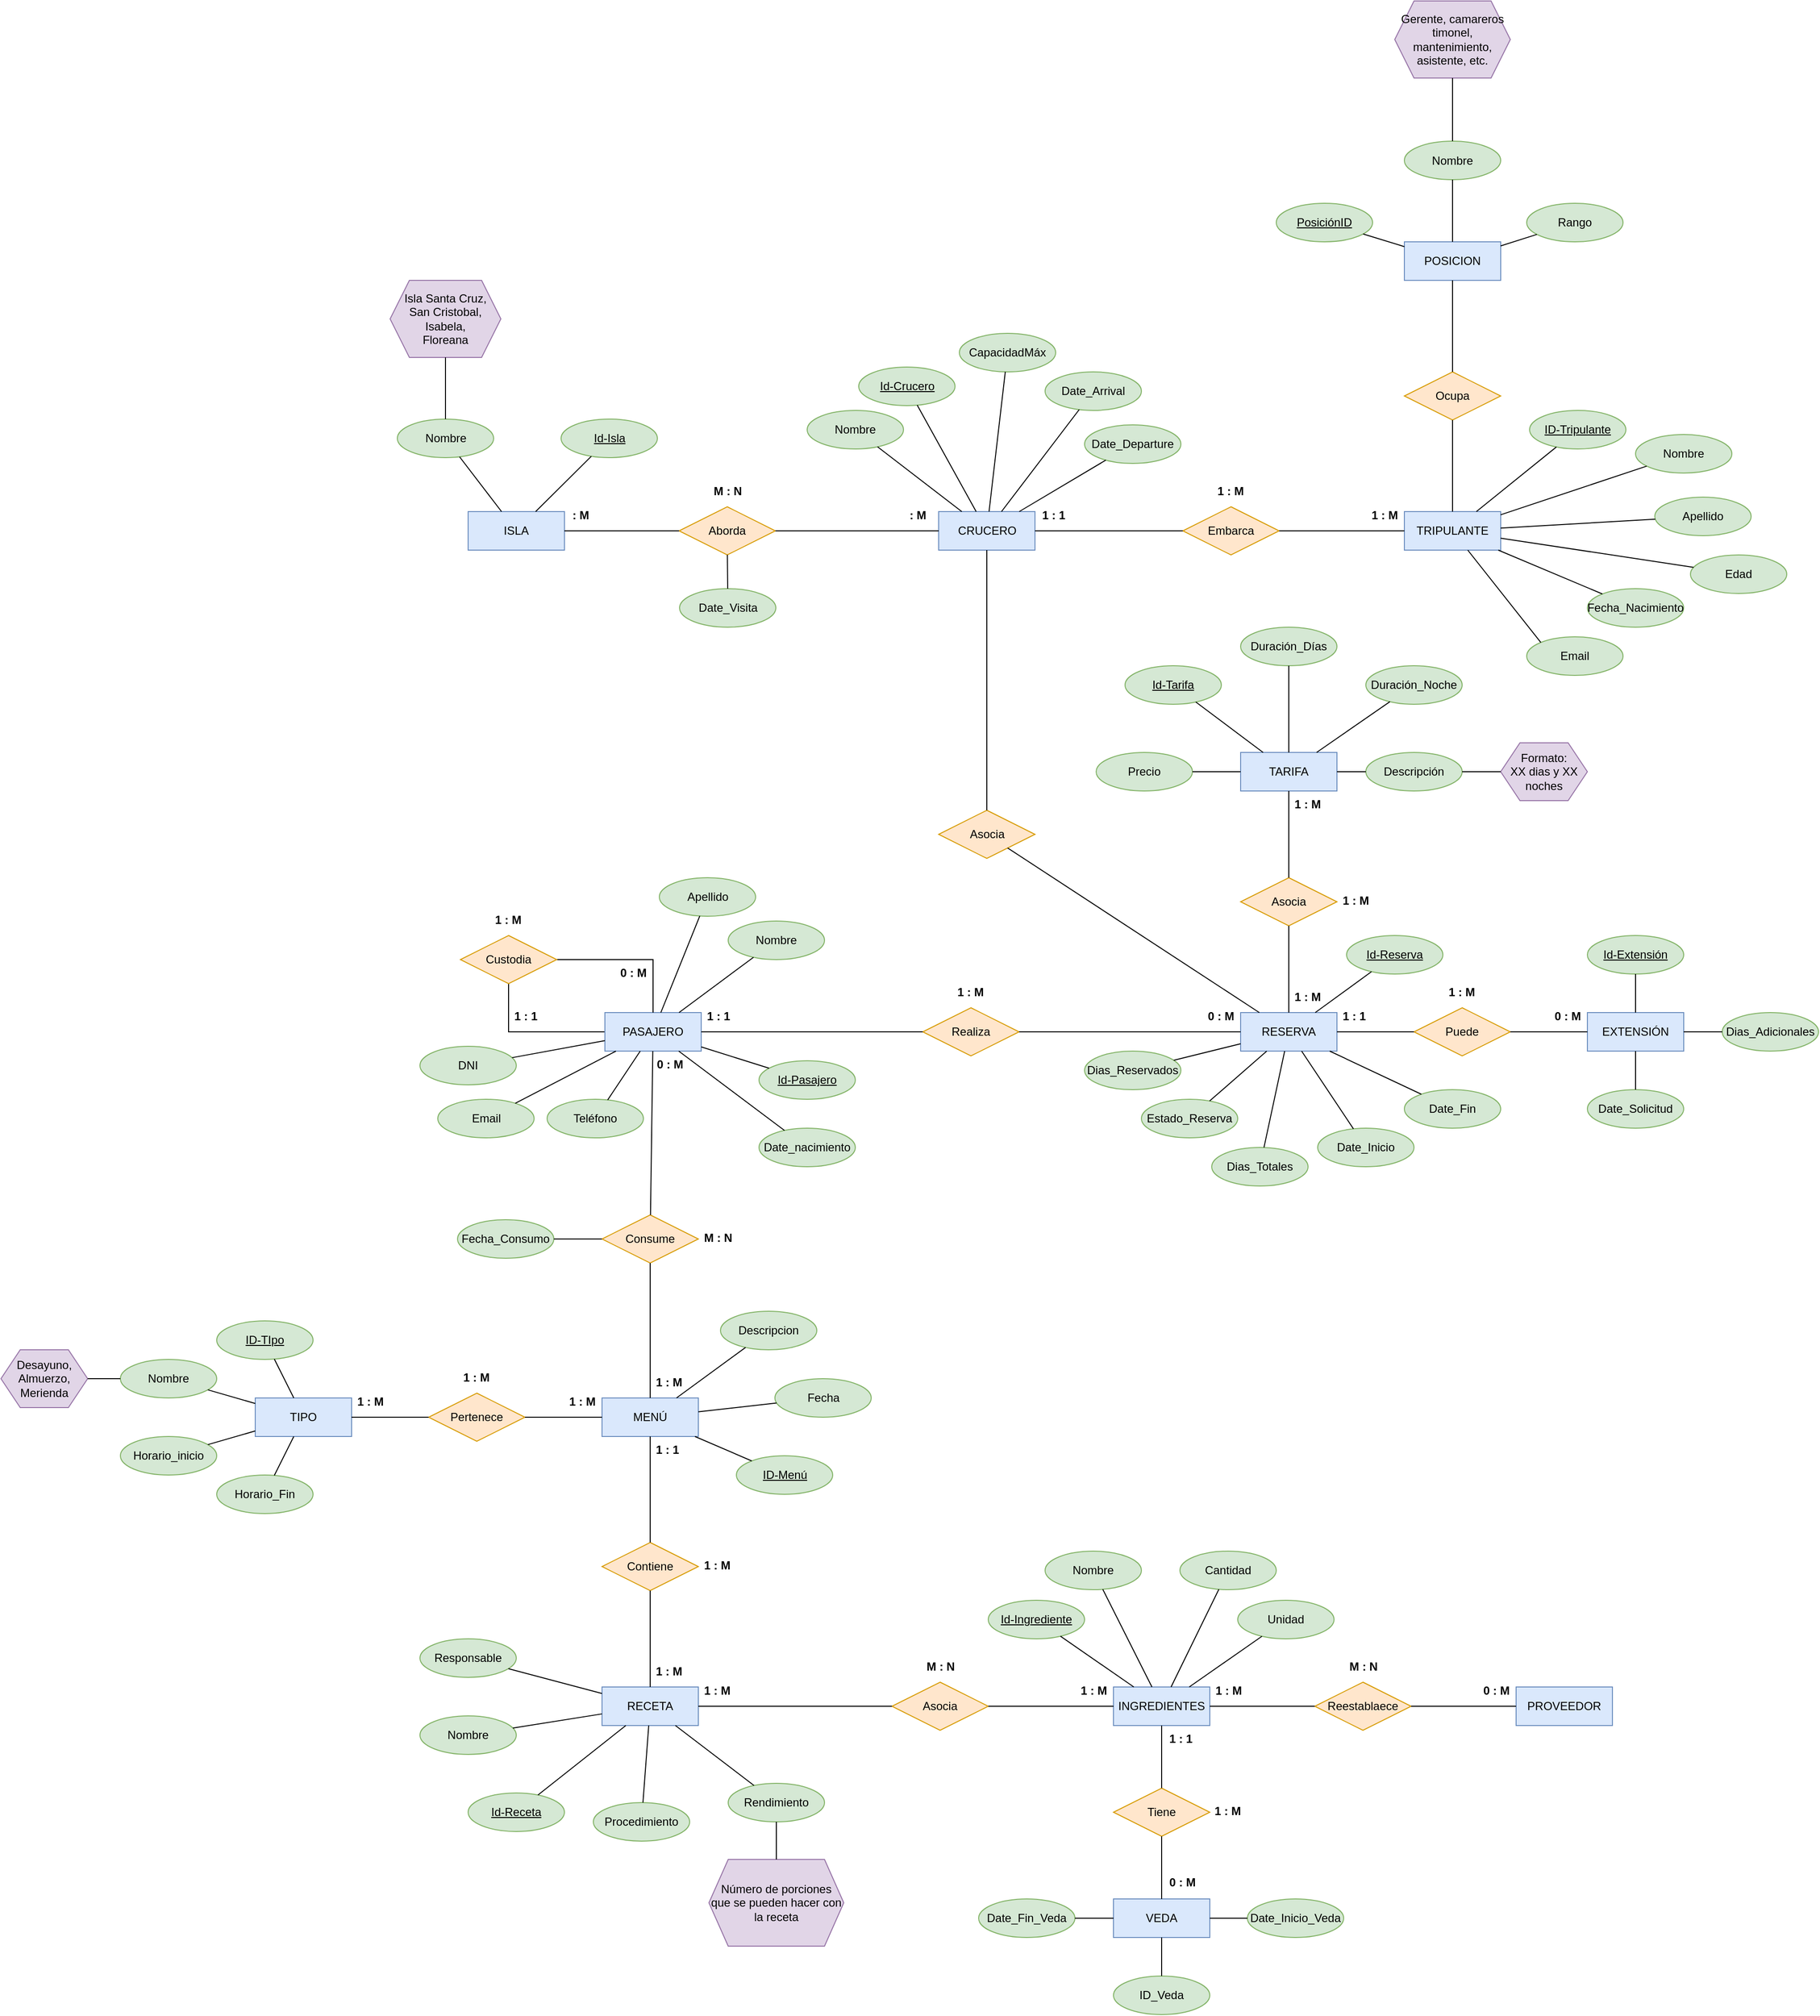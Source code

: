<mxfile version="24.4.13" type="github">
  <diagram name="Página-1" id="KHGDxLByg3vS5e9Op4B_">
    <mxGraphModel dx="2093" dy="1819" grid="1" gridSize="10" guides="1" tooltips="1" connect="1" arrows="1" fold="1" page="1" pageScale="1" pageWidth="827" pageHeight="1169" math="0" shadow="0">
      <root>
        <mxCell id="0" />
        <mxCell id="1" parent="0" />
        <mxCell id="IWDR3bXAUsiOQZhs0rEP-1" value="RESERVA" style="whiteSpace=wrap;html=1;align=center;fillColor=#dae8fc;strokeColor=#6c8ebf;" parent="1" vertex="1">
          <mxGeometry x="460" y="280" width="100" height="40" as="geometry" />
        </mxCell>
        <mxCell id="IWDR3bXAUsiOQZhs0rEP-83" style="edgeStyle=orthogonalEdgeStyle;rounded=0;orthogonalLoop=1;jettySize=auto;html=1;entryX=0.5;entryY=1;entryDx=0;entryDy=0;endArrow=none;endFill=0;" parent="1" source="IWDR3bXAUsiOQZhs0rEP-2" target="IWDR3bXAUsiOQZhs0rEP-67" edge="1">
          <mxGeometry relative="1" as="geometry" />
        </mxCell>
        <mxCell id="IWDR3bXAUsiOQZhs0rEP-2" value="PASAJERO" style="whiteSpace=wrap;html=1;align=center;fillColor=#dae8fc;strokeColor=#6c8ebf;" parent="1" vertex="1">
          <mxGeometry x="-200" y="280" width="100" height="40" as="geometry" />
        </mxCell>
        <mxCell id="IWDR3bXAUsiOQZhs0rEP-3" value="Realiza" style="shape=rhombus;perimeter=rhombusPerimeter;whiteSpace=wrap;html=1;align=center;fillColor=#ffe6cc;strokeColor=#d79b00;" parent="1" vertex="1">
          <mxGeometry x="130" y="275" width="100" height="50" as="geometry" />
        </mxCell>
        <mxCell id="IWDR3bXAUsiOQZhs0rEP-7" value="" style="endArrow=none;html=1;rounded=0;" parent="1" source="IWDR3bXAUsiOQZhs0rEP-2" target="IWDR3bXAUsiOQZhs0rEP-3" edge="1">
          <mxGeometry relative="1" as="geometry">
            <mxPoint x="-150" y="360" as="sourcePoint" />
            <mxPoint x="10" y="360" as="targetPoint" />
          </mxGeometry>
        </mxCell>
        <mxCell id="IWDR3bXAUsiOQZhs0rEP-8" value="" style="endArrow=none;html=1;rounded=0;" parent="1" source="IWDR3bXAUsiOQZhs0rEP-3" target="IWDR3bXAUsiOQZhs0rEP-1" edge="1">
          <mxGeometry relative="1" as="geometry">
            <mxPoint x="340" y="360" as="sourcePoint" />
            <mxPoint x="500" y="360" as="targetPoint" />
          </mxGeometry>
        </mxCell>
        <mxCell id="IWDR3bXAUsiOQZhs0rEP-9" value="Puede" style="shape=rhombus;perimeter=rhombusPerimeter;whiteSpace=wrap;html=1;align=center;fillColor=#ffe6cc;strokeColor=#d79b00;" parent="1" vertex="1">
          <mxGeometry x="640" y="275" width="100" height="50" as="geometry" />
        </mxCell>
        <mxCell id="IWDR3bXAUsiOQZhs0rEP-11" value="EXTENSIÓN" style="whiteSpace=wrap;html=1;align=center;fillColor=#dae8fc;strokeColor=#6c8ebf;" parent="1" vertex="1">
          <mxGeometry x="820" y="280" width="100" height="40" as="geometry" />
        </mxCell>
        <mxCell id="IWDR3bXAUsiOQZhs0rEP-12" value="" style="endArrow=none;html=1;rounded=0;" parent="1" source="IWDR3bXAUsiOQZhs0rEP-11" target="IWDR3bXAUsiOQZhs0rEP-9" edge="1">
          <mxGeometry relative="1" as="geometry">
            <mxPoint x="130" y="360" as="sourcePoint" />
            <mxPoint x="290" y="360" as="targetPoint" />
          </mxGeometry>
        </mxCell>
        <mxCell id="IWDR3bXAUsiOQZhs0rEP-13" value="1 : M" style="text;strokeColor=none;fillColor=none;spacingLeft=4;spacingRight=4;overflow=hidden;rotatable=0;points=[[0,0.5],[1,0.5]];portConstraint=eastwest;fontSize=12;whiteSpace=wrap;html=1;fontStyle=1" parent="1" vertex="1">
          <mxGeometry x="160" y="245" width="40" height="30" as="geometry" />
        </mxCell>
        <mxCell id="IWDR3bXAUsiOQZhs0rEP-14" value="" style="endArrow=none;html=1;rounded=0;" parent="1" source="IWDR3bXAUsiOQZhs0rEP-1" target="IWDR3bXAUsiOQZhs0rEP-9" edge="1">
          <mxGeometry relative="1" as="geometry">
            <mxPoint x="550" y="370" as="sourcePoint" />
            <mxPoint x="710" y="370" as="targetPoint" />
          </mxGeometry>
        </mxCell>
        <mxCell id="IWDR3bXAUsiOQZhs0rEP-15" value="1 : M" style="text;strokeColor=none;fillColor=none;spacingLeft=4;spacingRight=4;overflow=hidden;rotatable=0;points=[[0,0.5],[1,0.5]];portConstraint=eastwest;fontSize=12;whiteSpace=wrap;html=1;fontStyle=1" parent="1" vertex="1">
          <mxGeometry x="670" y="245" width="40" height="30" as="geometry" />
        </mxCell>
        <mxCell id="IWDR3bXAUsiOQZhs0rEP-16" value="Asocia" style="shape=rhombus;perimeter=rhombusPerimeter;whiteSpace=wrap;html=1;align=center;fillColor=#ffe6cc;strokeColor=#d79b00;" parent="1" vertex="1">
          <mxGeometry x="460" y="140" width="100" height="50" as="geometry" />
        </mxCell>
        <mxCell id="IWDR3bXAUsiOQZhs0rEP-17" value="TARIFA" style="whiteSpace=wrap;html=1;align=center;fillColor=#dae8fc;strokeColor=#6c8ebf;" parent="1" vertex="1">
          <mxGeometry x="460" y="10" width="100" height="40" as="geometry" />
        </mxCell>
        <mxCell id="IWDR3bXAUsiOQZhs0rEP-18" value="" style="endArrow=none;html=1;rounded=0;" parent="1" source="IWDR3bXAUsiOQZhs0rEP-17" target="IWDR3bXAUsiOQZhs0rEP-16" edge="1">
          <mxGeometry relative="1" as="geometry">
            <mxPoint x="460" y="120" as="sourcePoint" />
            <mxPoint x="620" y="120" as="targetPoint" />
          </mxGeometry>
        </mxCell>
        <mxCell id="IWDR3bXAUsiOQZhs0rEP-19" value="" style="endArrow=none;html=1;rounded=0;" parent="1" source="IWDR3bXAUsiOQZhs0rEP-16" target="IWDR3bXAUsiOQZhs0rEP-1" edge="1">
          <mxGeometry relative="1" as="geometry">
            <mxPoint x="600" y="200" as="sourcePoint" />
            <mxPoint x="760" y="200" as="targetPoint" />
          </mxGeometry>
        </mxCell>
        <mxCell id="IWDR3bXAUsiOQZhs0rEP-20" value="1 : M" style="text;strokeColor=none;fillColor=none;spacingLeft=4;spacingRight=4;overflow=hidden;rotatable=0;points=[[0,0.5],[1,0.5]];portConstraint=eastwest;fontSize=12;whiteSpace=wrap;html=1;fontStyle=1" parent="1" vertex="1">
          <mxGeometry x="560" y="150" width="40" height="30" as="geometry" />
        </mxCell>
        <mxCell id="IWDR3bXAUsiOQZhs0rEP-26" value="MENÚ" style="whiteSpace=wrap;html=1;align=center;fillColor=#dae8fc;strokeColor=#6c8ebf;" parent="1" vertex="1">
          <mxGeometry x="-203" y="680" width="100" height="40" as="geometry" />
        </mxCell>
        <mxCell id="IWDR3bXAUsiOQZhs0rEP-31" value="Fecha" style="ellipse;whiteSpace=wrap;html=1;align=center;fillColor=#d5e8d4;strokeColor=#82b366;" parent="1" vertex="1">
          <mxGeometry x="-23.5" y="660" width="100" height="40" as="geometry" />
        </mxCell>
        <mxCell id="IWDR3bXAUsiOQZhs0rEP-32" value="Descripcion" style="ellipse;whiteSpace=wrap;html=1;align=center;fillColor=#d5e8d4;strokeColor=#82b366;" parent="1" vertex="1">
          <mxGeometry x="-80" y="590" width="100" height="40" as="geometry" />
        </mxCell>
        <mxCell id="IWDR3bXAUsiOQZhs0rEP-33" value="ID-Menú" style="ellipse;whiteSpace=wrap;html=1;align=center;fontStyle=4;fillColor=#d5e8d4;strokeColor=#82b366;" parent="1" vertex="1">
          <mxGeometry x="-63.5" y="740" width="100" height="40" as="geometry" />
        </mxCell>
        <mxCell id="IWDR3bXAUsiOQZhs0rEP-34" value="" style="endArrow=none;html=1;rounded=0;" parent="1" source="IWDR3bXAUsiOQZhs0rEP-33" target="IWDR3bXAUsiOQZhs0rEP-26" edge="1">
          <mxGeometry relative="1" as="geometry">
            <mxPoint x="-203" y="750" as="sourcePoint" />
            <mxPoint x="-43" y="750" as="targetPoint" />
          </mxGeometry>
        </mxCell>
        <mxCell id="IWDR3bXAUsiOQZhs0rEP-35" value="" style="endArrow=none;html=1;rounded=0;" parent="1" source="IWDR3bXAUsiOQZhs0rEP-31" target="IWDR3bXAUsiOQZhs0rEP-26" edge="1">
          <mxGeometry relative="1" as="geometry">
            <mxPoint x="-273" y="730" as="sourcePoint" />
            <mxPoint x="-113" y="730" as="targetPoint" />
          </mxGeometry>
        </mxCell>
        <mxCell id="IWDR3bXAUsiOQZhs0rEP-36" value="" style="endArrow=none;html=1;rounded=0;" parent="1" source="IWDR3bXAUsiOQZhs0rEP-32" target="IWDR3bXAUsiOQZhs0rEP-26" edge="1">
          <mxGeometry relative="1" as="geometry">
            <mxPoint x="-333" y="730" as="sourcePoint" />
            <mxPoint x="-173" y="730" as="targetPoint" />
          </mxGeometry>
        </mxCell>
        <mxCell id="IWDR3bXAUsiOQZhs0rEP-39" value="Desayuno,&lt;div&gt;Almuerzo,&lt;/div&gt;&lt;div&gt;Merienda&lt;/div&gt;" style="shape=hexagon;perimeter=hexagonPerimeter2;whiteSpace=wrap;html=1;fixedSize=1;fillColor=#e1d5e7;strokeColor=#9673a6;" parent="1" vertex="1">
          <mxGeometry x="-827" y="630" width="90" height="60" as="geometry" />
        </mxCell>
        <mxCell id="IWDR3bXAUsiOQZhs0rEP-45" value="Id-Tarifa" style="ellipse;whiteSpace=wrap;html=1;align=center;fontStyle=4;fillColor=#d5e8d4;strokeColor=#82b366;" parent="1" vertex="1">
          <mxGeometry x="340" y="-80" width="100" height="40" as="geometry" />
        </mxCell>
        <mxCell id="IWDR3bXAUsiOQZhs0rEP-46" value="Precio" style="ellipse;whiteSpace=wrap;html=1;align=center;fillColor=#d5e8d4;strokeColor=#82b366;" parent="1" vertex="1">
          <mxGeometry x="310" y="10" width="100" height="40" as="geometry" />
        </mxCell>
        <mxCell id="IWDR3bXAUsiOQZhs0rEP-47" value="" style="endArrow=none;html=1;rounded=0;" parent="1" source="IWDR3bXAUsiOQZhs0rEP-46" target="IWDR3bXAUsiOQZhs0rEP-17" edge="1">
          <mxGeometry relative="1" as="geometry">
            <mxPoint x="350" y="40" as="sourcePoint" />
            <mxPoint x="510" y="40" as="targetPoint" />
          </mxGeometry>
        </mxCell>
        <mxCell id="IWDR3bXAUsiOQZhs0rEP-48" value="" style="endArrow=none;html=1;rounded=0;" parent="1" source="IWDR3bXAUsiOQZhs0rEP-45" target="IWDR3bXAUsiOQZhs0rEP-17" edge="1">
          <mxGeometry relative="1" as="geometry">
            <mxPoint x="390" y="40" as="sourcePoint" />
            <mxPoint x="550" y="40" as="targetPoint" />
          </mxGeometry>
        </mxCell>
        <mxCell id="IWDR3bXAUsiOQZhs0rEP-49" value="Duración_Días" style="ellipse;whiteSpace=wrap;html=1;align=center;fillColor=#d5e8d4;strokeColor=#82b366;" parent="1" vertex="1">
          <mxGeometry x="460" y="-120" width="100" height="40" as="geometry" />
        </mxCell>
        <mxCell id="IWDR3bXAUsiOQZhs0rEP-50" value="" style="endArrow=none;html=1;rounded=0;" parent="1" source="IWDR3bXAUsiOQZhs0rEP-17" target="IWDR3bXAUsiOQZhs0rEP-49" edge="1">
          <mxGeometry relative="1" as="geometry">
            <mxPoint x="630" y="20" as="sourcePoint" />
            <mxPoint x="790" y="20" as="targetPoint" />
          </mxGeometry>
        </mxCell>
        <mxCell id="IWDR3bXAUsiOQZhs0rEP-51" value="Descripción" style="ellipse;whiteSpace=wrap;html=1;align=center;fillColor=#d5e8d4;strokeColor=#82b366;" parent="1" vertex="1">
          <mxGeometry x="590" y="10" width="100" height="40" as="geometry" />
        </mxCell>
        <mxCell id="IWDR3bXAUsiOQZhs0rEP-52" value="" style="endArrow=none;html=1;rounded=0;" parent="1" source="IWDR3bXAUsiOQZhs0rEP-17" target="IWDR3bXAUsiOQZhs0rEP-51" edge="1">
          <mxGeometry relative="1" as="geometry">
            <mxPoint x="530" y="100" as="sourcePoint" />
            <mxPoint x="690" y="100" as="targetPoint" />
          </mxGeometry>
        </mxCell>
        <mxCell id="IWDR3bXAUsiOQZhs0rEP-55" value="Id-Extensión" style="ellipse;whiteSpace=wrap;html=1;align=center;fontStyle=4;fillColor=#d5e8d4;strokeColor=#82b366;" parent="1" vertex="1">
          <mxGeometry x="820" y="200" width="100" height="40" as="geometry" />
        </mxCell>
        <mxCell id="IWDR3bXAUsiOQZhs0rEP-56" value="Date_Solicitud" style="ellipse;whiteSpace=wrap;html=1;align=center;fillColor=#d5e8d4;strokeColor=#82b366;" parent="1" vertex="1">
          <mxGeometry x="820" y="360" width="100" height="40" as="geometry" />
        </mxCell>
        <mxCell id="IWDR3bXAUsiOQZhs0rEP-57" value="Dias_Adicionales" style="ellipse;whiteSpace=wrap;html=1;align=center;fillColor=#d5e8d4;strokeColor=#82b366;" parent="1" vertex="1">
          <mxGeometry x="960" y="280" width="100" height="40" as="geometry" />
        </mxCell>
        <mxCell id="IWDR3bXAUsiOQZhs0rEP-61" value="" style="endArrow=none;html=1;rounded=0;" parent="1" source="IWDR3bXAUsiOQZhs0rEP-55" target="IWDR3bXAUsiOQZhs0rEP-11" edge="1">
          <mxGeometry relative="1" as="geometry">
            <mxPoint x="830" y="340" as="sourcePoint" />
            <mxPoint x="990" y="340" as="targetPoint" />
          </mxGeometry>
        </mxCell>
        <mxCell id="IWDR3bXAUsiOQZhs0rEP-62" value="" style="endArrow=none;html=1;rounded=0;" parent="1" source="IWDR3bXAUsiOQZhs0rEP-57" target="IWDR3bXAUsiOQZhs0rEP-11" edge="1">
          <mxGeometry relative="1" as="geometry">
            <mxPoint x="950" y="240" as="sourcePoint" />
            <mxPoint x="1110" y="240" as="targetPoint" />
          </mxGeometry>
        </mxCell>
        <mxCell id="IWDR3bXAUsiOQZhs0rEP-65" value="" style="endArrow=none;html=1;rounded=0;" parent="1" source="IWDR3bXAUsiOQZhs0rEP-11" target="IWDR3bXAUsiOQZhs0rEP-56" edge="1">
          <mxGeometry relative="1" as="geometry">
            <mxPoint x="920" y="320" as="sourcePoint" />
            <mxPoint x="1080" y="320" as="targetPoint" />
          </mxGeometry>
        </mxCell>
        <mxCell id="IWDR3bXAUsiOQZhs0rEP-84" style="edgeStyle=orthogonalEdgeStyle;rounded=0;orthogonalLoop=1;jettySize=auto;html=1;endArrow=none;endFill=0;" parent="1" source="IWDR3bXAUsiOQZhs0rEP-67" target="IWDR3bXAUsiOQZhs0rEP-2" edge="1">
          <mxGeometry relative="1" as="geometry" />
        </mxCell>
        <mxCell id="IWDR3bXAUsiOQZhs0rEP-67" value="Custodia" style="shape=rhombus;perimeter=rhombusPerimeter;whiteSpace=wrap;html=1;align=center;fillColor=#ffe6cc;strokeColor=#d79b00;" parent="1" vertex="1">
          <mxGeometry x="-350" y="200" width="100" height="50" as="geometry" />
        </mxCell>
        <mxCell id="IWDR3bXAUsiOQZhs0rEP-68" value="Id-Pasajero" style="ellipse;whiteSpace=wrap;html=1;align=center;fontStyle=4;fillColor=#d5e8d4;strokeColor=#82b366;" parent="1" vertex="1">
          <mxGeometry x="-40" y="330" width="100" height="40" as="geometry" />
        </mxCell>
        <mxCell id="IWDR3bXAUsiOQZhs0rEP-69" value="Nombre" style="ellipse;whiteSpace=wrap;html=1;align=center;fillColor=#d5e8d4;strokeColor=#82b366;" parent="1" vertex="1">
          <mxGeometry x="-72" y="185" width="100" height="40" as="geometry" />
        </mxCell>
        <mxCell id="IWDR3bXAUsiOQZhs0rEP-71" value="Apellido" style="ellipse;whiteSpace=wrap;html=1;align=center;fillColor=#d5e8d4;strokeColor=#82b366;" parent="1" vertex="1">
          <mxGeometry x="-143.5" y="140" width="100" height="40" as="geometry" />
        </mxCell>
        <mxCell id="IWDR3bXAUsiOQZhs0rEP-72" value="Email" style="ellipse;whiteSpace=wrap;html=1;align=center;fillColor=#d5e8d4;strokeColor=#82b366;" parent="1" vertex="1">
          <mxGeometry x="-373.5" y="370" width="100" height="40" as="geometry" />
        </mxCell>
        <mxCell id="IWDR3bXAUsiOQZhs0rEP-73" value="DNI" style="ellipse;whiteSpace=wrap;html=1;align=center;fillColor=#d5e8d4;strokeColor=#82b366;" parent="1" vertex="1">
          <mxGeometry x="-392" y="315" width="100" height="40" as="geometry" />
        </mxCell>
        <mxCell id="IWDR3bXAUsiOQZhs0rEP-74" value="Teléfono" style="ellipse;whiteSpace=wrap;html=1;align=center;fillColor=#d5e8d4;strokeColor=#82b366;" parent="1" vertex="1">
          <mxGeometry x="-260" y="370" width="100" height="40" as="geometry" />
        </mxCell>
        <mxCell id="IWDR3bXAUsiOQZhs0rEP-75" value="Date_nacimiento" style="ellipse;whiteSpace=wrap;html=1;align=center;fillColor=#d5e8d4;strokeColor=#82b366;" parent="1" vertex="1">
          <mxGeometry x="-40" y="400" width="100" height="40" as="geometry" />
        </mxCell>
        <mxCell id="IWDR3bXAUsiOQZhs0rEP-76" value="" style="endArrow=none;html=1;rounded=0;" parent="1" source="IWDR3bXAUsiOQZhs0rEP-73" target="IWDR3bXAUsiOQZhs0rEP-2" edge="1">
          <mxGeometry relative="1" as="geometry">
            <mxPoint x="-170" y="190" as="sourcePoint" />
            <mxPoint x="-10" y="190" as="targetPoint" />
          </mxGeometry>
        </mxCell>
        <mxCell id="IWDR3bXAUsiOQZhs0rEP-77" value="" style="endArrow=none;html=1;rounded=0;" parent="1" source="IWDR3bXAUsiOQZhs0rEP-69" target="IWDR3bXAUsiOQZhs0rEP-2" edge="1">
          <mxGeometry relative="1" as="geometry">
            <mxPoint x="-130" y="180" as="sourcePoint" />
            <mxPoint x="30" y="180" as="targetPoint" />
          </mxGeometry>
        </mxCell>
        <mxCell id="IWDR3bXAUsiOQZhs0rEP-78" value="" style="endArrow=none;html=1;rounded=0;" parent="1" source="IWDR3bXAUsiOQZhs0rEP-68" target="IWDR3bXAUsiOQZhs0rEP-2" edge="1">
          <mxGeometry relative="1" as="geometry">
            <mxPoint x="-40" y="240" as="sourcePoint" />
            <mxPoint x="120" y="240" as="targetPoint" />
          </mxGeometry>
        </mxCell>
        <mxCell id="IWDR3bXAUsiOQZhs0rEP-79" value="" style="endArrow=none;html=1;rounded=0;" parent="1" source="IWDR3bXAUsiOQZhs0rEP-2" target="IWDR3bXAUsiOQZhs0rEP-75" edge="1">
          <mxGeometry relative="1" as="geometry">
            <mxPoint x="-160" y="350" as="sourcePoint" />
            <mxPoint y="350" as="targetPoint" />
          </mxGeometry>
        </mxCell>
        <mxCell id="IWDR3bXAUsiOQZhs0rEP-80" value="" style="endArrow=none;html=1;rounded=0;" parent="1" source="IWDR3bXAUsiOQZhs0rEP-2" target="IWDR3bXAUsiOQZhs0rEP-74" edge="1">
          <mxGeometry relative="1" as="geometry">
            <mxPoint x="-150" y="360" as="sourcePoint" />
            <mxPoint x="10" y="360" as="targetPoint" />
          </mxGeometry>
        </mxCell>
        <mxCell id="IWDR3bXAUsiOQZhs0rEP-81" value="" style="endArrow=none;html=1;rounded=0;" parent="1" source="IWDR3bXAUsiOQZhs0rEP-2" target="IWDR3bXAUsiOQZhs0rEP-71" edge="1">
          <mxGeometry relative="1" as="geometry">
            <mxPoint x="-200" y="350" as="sourcePoint" />
            <mxPoint x="-40" y="350" as="targetPoint" />
          </mxGeometry>
        </mxCell>
        <mxCell id="IWDR3bXAUsiOQZhs0rEP-82" value="" style="endArrow=none;html=1;rounded=0;" parent="1" source="IWDR3bXAUsiOQZhs0rEP-72" target="IWDR3bXAUsiOQZhs0rEP-2" edge="1">
          <mxGeometry relative="1" as="geometry">
            <mxPoint x="-270" y="320" as="sourcePoint" />
            <mxPoint x="-110" y="320" as="targetPoint" />
          </mxGeometry>
        </mxCell>
        <mxCell id="IWDR3bXAUsiOQZhs0rEP-85" value="Id-Reserva" style="ellipse;whiteSpace=wrap;html=1;align=center;fontStyle=4;fillColor=#d5e8d4;strokeColor=#82b366;" parent="1" vertex="1">
          <mxGeometry x="570" y="200" width="100" height="40" as="geometry" />
        </mxCell>
        <mxCell id="IWDR3bXAUsiOQZhs0rEP-86" value="Estado_Reserva" style="ellipse;whiteSpace=wrap;html=1;align=center;fillColor=#d5e8d4;strokeColor=#82b366;" parent="1" vertex="1">
          <mxGeometry x="357" y="370" width="100" height="40" as="geometry" />
        </mxCell>
        <mxCell id="IWDR3bXAUsiOQZhs0rEP-87" value="Date_Inicio" style="ellipse;whiteSpace=wrap;html=1;align=center;fillColor=#d5e8d4;strokeColor=#82b366;" parent="1" vertex="1">
          <mxGeometry x="540" y="400" width="100" height="40" as="geometry" />
        </mxCell>
        <mxCell id="IWDR3bXAUsiOQZhs0rEP-88" value="Date_Fin" style="ellipse;whiteSpace=wrap;html=1;align=center;fillColor=#d5e8d4;strokeColor=#82b366;" parent="1" vertex="1">
          <mxGeometry x="630" y="360" width="100" height="40" as="geometry" />
        </mxCell>
        <mxCell id="IWDR3bXAUsiOQZhs0rEP-89" value="" style="endArrow=none;html=1;rounded=0;" parent="1" source="IWDR3bXAUsiOQZhs0rEP-85" target="IWDR3bXAUsiOQZhs0rEP-1" edge="1">
          <mxGeometry relative="1" as="geometry">
            <mxPoint x="440" y="280" as="sourcePoint" />
            <mxPoint x="600" y="280" as="targetPoint" />
          </mxGeometry>
        </mxCell>
        <mxCell id="IWDR3bXAUsiOQZhs0rEP-90" value="" style="endArrow=none;html=1;rounded=0;" parent="1" source="IWDR3bXAUsiOQZhs0rEP-86" target="IWDR3bXAUsiOQZhs0rEP-1" edge="1">
          <mxGeometry relative="1" as="geometry">
            <mxPoint x="370" y="380" as="sourcePoint" />
            <mxPoint x="530" y="380" as="targetPoint" />
          </mxGeometry>
        </mxCell>
        <mxCell id="IWDR3bXAUsiOQZhs0rEP-91" value="" style="endArrow=none;html=1;rounded=0;" parent="1" source="IWDR3bXAUsiOQZhs0rEP-88" target="IWDR3bXAUsiOQZhs0rEP-1" edge="1">
          <mxGeometry relative="1" as="geometry">
            <mxPoint x="440" y="450" as="sourcePoint" />
            <mxPoint x="600" y="450" as="targetPoint" />
          </mxGeometry>
        </mxCell>
        <mxCell id="IWDR3bXAUsiOQZhs0rEP-92" value="" style="endArrow=none;html=1;rounded=0;" parent="1" source="IWDR3bXAUsiOQZhs0rEP-1" target="IWDR3bXAUsiOQZhs0rEP-87" edge="1">
          <mxGeometry relative="1" as="geometry">
            <mxPoint x="520" y="360" as="sourcePoint" />
            <mxPoint x="680" y="360" as="targetPoint" />
          </mxGeometry>
        </mxCell>
        <mxCell id="IWDR3bXAUsiOQZhs0rEP-94" value="Formato:&lt;br&gt;XX dias y XX noches" style="shape=hexagon;perimeter=hexagonPerimeter2;whiteSpace=wrap;html=1;fixedSize=1;fillColor=#e1d5e7;strokeColor=#9673a6;" parent="1" vertex="1">
          <mxGeometry x="730" width="90" height="60" as="geometry" />
        </mxCell>
        <mxCell id="IWDR3bXAUsiOQZhs0rEP-99" value="Contiene" style="shape=rhombus;perimeter=rhombusPerimeter;whiteSpace=wrap;html=1;align=center;fillColor=#ffe6cc;strokeColor=#d79b00;" parent="1" vertex="1">
          <mxGeometry x="-203" y="830" width="100" height="50" as="geometry" />
        </mxCell>
        <mxCell id="IWDR3bXAUsiOQZhs0rEP-100" value="RECETA" style="whiteSpace=wrap;html=1;align=center;fillColor=#dae8fc;strokeColor=#6c8ebf;" parent="1" vertex="1">
          <mxGeometry x="-203" y="980" width="100" height="40" as="geometry" />
        </mxCell>
        <mxCell id="IWDR3bXAUsiOQZhs0rEP-104" value="" style="endArrow=none;html=1;rounded=0;" parent="1" source="IWDR3bXAUsiOQZhs0rEP-99" target="IWDR3bXAUsiOQZhs0rEP-100" edge="1">
          <mxGeometry relative="1" as="geometry">
            <mxPoint x="-252" y="910" as="sourcePoint" />
            <mxPoint x="-92" y="910" as="targetPoint" />
          </mxGeometry>
        </mxCell>
        <mxCell id="IWDR3bXAUsiOQZhs0rEP-105" value="Id-Receta" style="ellipse;whiteSpace=wrap;html=1;align=center;fontStyle=4;fillColor=#d5e8d4;strokeColor=#82b366;" parent="1" vertex="1">
          <mxGeometry x="-342" y="1090" width="100" height="40" as="geometry" />
        </mxCell>
        <mxCell id="IWDR3bXAUsiOQZhs0rEP-106" value="Responsable" style="ellipse;whiteSpace=wrap;html=1;align=center;fillColor=#d5e8d4;strokeColor=#82b366;" parent="1" vertex="1">
          <mxGeometry x="-392" y="930" width="100" height="40" as="geometry" />
        </mxCell>
        <mxCell id="IWDR3bXAUsiOQZhs0rEP-107" value="Nombre" style="ellipse;whiteSpace=wrap;html=1;align=center;fillColor=#d5e8d4;strokeColor=#82b366;" parent="1" vertex="1">
          <mxGeometry x="-392" y="1010" width="100" height="40" as="geometry" />
        </mxCell>
        <mxCell id="IWDR3bXAUsiOQZhs0rEP-108" value="Procedimiento" style="ellipse;whiteSpace=wrap;html=1;align=center;fillColor=#d5e8d4;strokeColor=#82b366;" parent="1" vertex="1">
          <mxGeometry x="-212" y="1100" width="100" height="40" as="geometry" />
        </mxCell>
        <mxCell id="IWDR3bXAUsiOQZhs0rEP-109" value="Rendimiento" style="ellipse;whiteSpace=wrap;html=1;align=center;fillColor=#d5e8d4;strokeColor=#82b366;" parent="1" vertex="1">
          <mxGeometry x="-72" y="1080" width="100" height="40" as="geometry" />
        </mxCell>
        <mxCell id="IWDR3bXAUsiOQZhs0rEP-110" value="" style="endArrow=none;html=1;rounded=0;" parent="1" source="IWDR3bXAUsiOQZhs0rEP-106" target="IWDR3bXAUsiOQZhs0rEP-100" edge="1">
          <mxGeometry relative="1" as="geometry">
            <mxPoint x="-272" y="1070" as="sourcePoint" />
            <mxPoint x="-112" y="1070" as="targetPoint" />
          </mxGeometry>
        </mxCell>
        <mxCell id="IWDR3bXAUsiOQZhs0rEP-111" value="" style="endArrow=none;html=1;rounded=0;" parent="1" source="IWDR3bXAUsiOQZhs0rEP-105" target="IWDR3bXAUsiOQZhs0rEP-100" edge="1">
          <mxGeometry relative="1" as="geometry">
            <mxPoint x="-212" y="1080" as="sourcePoint" />
            <mxPoint x="-52" y="1080" as="targetPoint" />
            <Array as="points" />
          </mxGeometry>
        </mxCell>
        <mxCell id="IWDR3bXAUsiOQZhs0rEP-112" value="" style="endArrow=none;html=1;rounded=0;" parent="1" source="IWDR3bXAUsiOQZhs0rEP-100" target="IWDR3bXAUsiOQZhs0rEP-107" edge="1">
          <mxGeometry relative="1" as="geometry">
            <mxPoint x="-112" y="1090" as="sourcePoint" />
            <mxPoint x="48" y="1090" as="targetPoint" />
          </mxGeometry>
        </mxCell>
        <mxCell id="IWDR3bXAUsiOQZhs0rEP-113" value="" style="endArrow=none;html=1;rounded=0;" parent="1" source="IWDR3bXAUsiOQZhs0rEP-100" target="IWDR3bXAUsiOQZhs0rEP-108" edge="1">
          <mxGeometry relative="1" as="geometry">
            <mxPoint x="-102" y="1070" as="sourcePoint" />
            <mxPoint x="58" y="1070" as="targetPoint" />
          </mxGeometry>
        </mxCell>
        <mxCell id="IWDR3bXAUsiOQZhs0rEP-114" value="" style="endArrow=none;html=1;rounded=0;" parent="1" source="IWDR3bXAUsiOQZhs0rEP-100" target="IWDR3bXAUsiOQZhs0rEP-109" edge="1">
          <mxGeometry relative="1" as="geometry">
            <mxPoint x="-32" y="940" as="sourcePoint" />
            <mxPoint x="128" y="940" as="targetPoint" />
          </mxGeometry>
        </mxCell>
        <mxCell id="IWDR3bXAUsiOQZhs0rEP-115" value="Número de porciones que se pueden hacer con la receta" style="shape=hexagon;perimeter=hexagonPerimeter2;whiteSpace=wrap;html=1;fixedSize=1;fillColor=#e1d5e7;strokeColor=#9673a6;" parent="1" vertex="1">
          <mxGeometry x="-92" y="1159" width="140" height="90" as="geometry" />
        </mxCell>
        <mxCell id="IWDR3bXAUsiOQZhs0rEP-116" value="" style="endArrow=none;html=1;rounded=0;" parent="1" source="IWDR3bXAUsiOQZhs0rEP-109" target="IWDR3bXAUsiOQZhs0rEP-115" edge="1">
          <mxGeometry relative="1" as="geometry">
            <mxPoint x="118" y="970" as="sourcePoint" />
            <mxPoint x="278" y="970" as="targetPoint" />
          </mxGeometry>
        </mxCell>
        <mxCell id="IWDR3bXAUsiOQZhs0rEP-117" value="Asocia" style="shape=rhombus;perimeter=rhombusPerimeter;whiteSpace=wrap;html=1;align=center;fillColor=#ffe6cc;strokeColor=#d79b00;" parent="1" vertex="1">
          <mxGeometry x="98" y="975" width="100" height="50" as="geometry" />
        </mxCell>
        <mxCell id="IWDR3bXAUsiOQZhs0rEP-118" value="" style="endArrow=none;html=1;rounded=0;" parent="1" source="IWDR3bXAUsiOQZhs0rEP-100" target="IWDR3bXAUsiOQZhs0rEP-117" edge="1">
          <mxGeometry relative="1" as="geometry">
            <mxPoint x="-22" y="910" as="sourcePoint" />
            <mxPoint x="138" y="910" as="targetPoint" />
          </mxGeometry>
        </mxCell>
        <mxCell id="IWDR3bXAUsiOQZhs0rEP-119" value="INGREDIENTES" style="whiteSpace=wrap;html=1;align=center;fillColor=#dae8fc;strokeColor=#6c8ebf;" parent="1" vertex="1">
          <mxGeometry x="328" y="980" width="100" height="40" as="geometry" />
        </mxCell>
        <mxCell id="IWDR3bXAUsiOQZhs0rEP-120" value="" style="endArrow=none;html=1;rounded=0;" parent="1" source="IWDR3bXAUsiOQZhs0rEP-117" target="IWDR3bXAUsiOQZhs0rEP-119" edge="1">
          <mxGeometry relative="1" as="geometry">
            <mxPoint x="258" y="920" as="sourcePoint" />
            <mxPoint x="418" y="920" as="targetPoint" />
          </mxGeometry>
        </mxCell>
        <mxCell id="IWDR3bXAUsiOQZhs0rEP-121" value="M : N" style="text;strokeColor=none;fillColor=none;spacingLeft=4;spacingRight=4;overflow=hidden;rotatable=0;points=[[0,0.5],[1,0.5]];portConstraint=eastwest;fontSize=12;whiteSpace=wrap;html=1;fontStyle=1" parent="1" vertex="1">
          <mxGeometry x="128" y="945" width="40" height="30" as="geometry" />
        </mxCell>
        <mxCell id="IWDR3bXAUsiOQZhs0rEP-122" value="Cantidad" style="ellipse;whiteSpace=wrap;html=1;align=center;fillColor=#d5e8d4;strokeColor=#82b366;" parent="1" vertex="1">
          <mxGeometry x="397" y="839" width="100" height="40" as="geometry" />
        </mxCell>
        <mxCell id="IWDR3bXAUsiOQZhs0rEP-125" value="Unidad" style="ellipse;whiteSpace=wrap;html=1;align=center;fillColor=#d5e8d4;strokeColor=#82b366;" parent="1" vertex="1">
          <mxGeometry x="457" y="890" width="100" height="40" as="geometry" />
        </mxCell>
        <mxCell id="IWDR3bXAUsiOQZhs0rEP-128" value="Id-Ingrediente" style="ellipse;whiteSpace=wrap;html=1;align=center;fontStyle=4;fillColor=#d5e8d4;strokeColor=#82b366;" parent="1" vertex="1">
          <mxGeometry x="198" y="890" width="100" height="40" as="geometry" />
        </mxCell>
        <mxCell id="IWDR3bXAUsiOQZhs0rEP-129" value="Nombre" style="ellipse;whiteSpace=wrap;html=1;align=center;fillColor=#d5e8d4;strokeColor=#82b366;" parent="1" vertex="1">
          <mxGeometry x="257" y="839" width="100" height="40" as="geometry" />
        </mxCell>
        <mxCell id="IWDR3bXAUsiOQZhs0rEP-133" value="" style="endArrow=none;html=1;rounded=0;" parent="1" source="IWDR3bXAUsiOQZhs0rEP-119" target="IWDR3bXAUsiOQZhs0rEP-129" edge="1">
          <mxGeometry relative="1" as="geometry">
            <mxPoint x="448" y="1030" as="sourcePoint" />
            <mxPoint x="608" y="1030" as="targetPoint" />
          </mxGeometry>
        </mxCell>
        <mxCell id="IWDR3bXAUsiOQZhs0rEP-134" value="" style="endArrow=none;html=1;rounded=0;" parent="1" source="IWDR3bXAUsiOQZhs0rEP-128" target="IWDR3bXAUsiOQZhs0rEP-119" edge="1">
          <mxGeometry relative="1" as="geometry">
            <mxPoint x="468" y="950" as="sourcePoint" />
            <mxPoint x="628" y="950" as="targetPoint" />
          </mxGeometry>
        </mxCell>
        <mxCell id="IWDR3bXAUsiOQZhs0rEP-138" value="CRUCERO" style="whiteSpace=wrap;html=1;align=center;fillColor=#dae8fc;strokeColor=#6c8ebf;" parent="1" vertex="1">
          <mxGeometry x="146.5" y="-240" width="100" height="40" as="geometry" />
        </mxCell>
        <mxCell id="IWDR3bXAUsiOQZhs0rEP-139" value="Id-Crucero" style="ellipse;whiteSpace=wrap;html=1;align=center;fontStyle=4;fillColor=#d5e8d4;strokeColor=#82b366;" parent="1" vertex="1">
          <mxGeometry x="63.5" y="-390" width="100" height="40" as="geometry" />
        </mxCell>
        <mxCell id="IWDR3bXAUsiOQZhs0rEP-140" value="Nombre" style="ellipse;whiteSpace=wrap;html=1;align=center;fillColor=#d5e8d4;strokeColor=#82b366;" parent="1" vertex="1">
          <mxGeometry x="10" y="-345" width="100" height="40" as="geometry" />
        </mxCell>
        <mxCell id="IWDR3bXAUsiOQZhs0rEP-141" value="CapacidadMáx" style="ellipse;whiteSpace=wrap;html=1;align=center;fillColor=#d5e8d4;strokeColor=#82b366;" parent="1" vertex="1">
          <mxGeometry x="168" y="-425" width="100" height="40" as="geometry" />
        </mxCell>
        <mxCell id="IWDR3bXAUsiOQZhs0rEP-143" value="" style="endArrow=none;html=1;rounded=0;" parent="1" source="IWDR3bXAUsiOQZhs0rEP-140" target="IWDR3bXAUsiOQZhs0rEP-138" edge="1">
          <mxGeometry relative="1" as="geometry">
            <mxPoint x="43.5" y="-260" as="sourcePoint" />
            <mxPoint x="203.5" y="-260" as="targetPoint" />
          </mxGeometry>
        </mxCell>
        <mxCell id="IWDR3bXAUsiOQZhs0rEP-144" value="" style="endArrow=none;html=1;rounded=0;" parent="1" source="IWDR3bXAUsiOQZhs0rEP-139" target="IWDR3bXAUsiOQZhs0rEP-138" edge="1">
          <mxGeometry relative="1" as="geometry">
            <mxPoint x="273.5" y="-390" as="sourcePoint" />
            <mxPoint x="433.5" y="-390" as="targetPoint" />
          </mxGeometry>
        </mxCell>
        <mxCell id="IWDR3bXAUsiOQZhs0rEP-145" value="" style="endArrow=none;html=1;rounded=0;" parent="1" source="IWDR3bXAUsiOQZhs0rEP-138" target="IWDR3bXAUsiOQZhs0rEP-141" edge="1">
          <mxGeometry relative="1" as="geometry">
            <mxPoint x="233.5" y="-300" as="sourcePoint" />
            <mxPoint x="393.5" y="-300" as="targetPoint" />
          </mxGeometry>
        </mxCell>
        <mxCell id="IWDR3bXAUsiOQZhs0rEP-146" value="Asocia" style="shape=rhombus;perimeter=rhombusPerimeter;whiteSpace=wrap;html=1;align=center;fillColor=#ffe6cc;strokeColor=#d79b00;" parent="1" vertex="1">
          <mxGeometry x="146.5" y="70" width="100" height="50" as="geometry" />
        </mxCell>
        <mxCell id="IWDR3bXAUsiOQZhs0rEP-148" value="" style="endArrow=none;html=1;rounded=0;" parent="1" source="IWDR3bXAUsiOQZhs0rEP-138" target="IWDR3bXAUsiOQZhs0rEP-146" edge="1">
          <mxGeometry relative="1" as="geometry">
            <mxPoint x="106.5" y="70" as="sourcePoint" />
            <mxPoint x="266.5" y="70" as="targetPoint" />
          </mxGeometry>
        </mxCell>
        <mxCell id="IWDR3bXAUsiOQZhs0rEP-159" value="Aborda" style="shape=rhombus;perimeter=rhombusPerimeter;whiteSpace=wrap;html=1;align=center;fillColor=#ffe6cc;strokeColor=#d79b00;" parent="1" vertex="1">
          <mxGeometry x="-123" y="-245" width="100" height="50" as="geometry" />
        </mxCell>
        <mxCell id="IWDR3bXAUsiOQZhs0rEP-160" value="ISLA" style="whiteSpace=wrap;html=1;align=center;fillColor=#dae8fc;strokeColor=#6c8ebf;" parent="1" vertex="1">
          <mxGeometry x="-342" y="-240" width="100" height="40" as="geometry" />
        </mxCell>
        <mxCell id="IWDR3bXAUsiOQZhs0rEP-161" value="Id-Isla" style="ellipse;whiteSpace=wrap;html=1;align=center;fontStyle=4;fillColor=#d5e8d4;strokeColor=#82b366;" parent="1" vertex="1">
          <mxGeometry x="-245.5" y="-336" width="100" height="40" as="geometry" />
        </mxCell>
        <mxCell id="IWDR3bXAUsiOQZhs0rEP-162" value="Nombre" style="ellipse;whiteSpace=wrap;html=1;align=center;fillColor=#d5e8d4;strokeColor=#82b366;" parent="1" vertex="1">
          <mxGeometry x="-415.5" y="-336" width="100" height="40" as="geometry" />
        </mxCell>
        <mxCell id="IWDR3bXAUsiOQZhs0rEP-163" value="" style="endArrow=none;html=1;rounded=0;" parent="1" source="IWDR3bXAUsiOQZhs0rEP-161" target="IWDR3bXAUsiOQZhs0rEP-160" edge="1">
          <mxGeometry relative="1" as="geometry">
            <mxPoint x="-235.5" y="-286" as="sourcePoint" />
            <mxPoint x="-75.5" y="-286" as="targetPoint" />
          </mxGeometry>
        </mxCell>
        <mxCell id="IWDR3bXAUsiOQZhs0rEP-164" value="" style="endArrow=none;html=1;rounded=0;" parent="1" source="IWDR3bXAUsiOQZhs0rEP-162" target="IWDR3bXAUsiOQZhs0rEP-160" edge="1">
          <mxGeometry relative="1" as="geometry">
            <mxPoint x="-365.5" y="-176" as="sourcePoint" />
            <mxPoint x="-205.5" y="-176" as="targetPoint" />
          </mxGeometry>
        </mxCell>
        <mxCell id="IWDR3bXAUsiOQZhs0rEP-171" value="M : N" style="text;strokeColor=none;fillColor=none;spacingLeft=4;spacingRight=4;overflow=hidden;rotatable=0;points=[[0,0.5],[1,0.5]];portConstraint=eastwest;fontSize=12;whiteSpace=wrap;html=1;fontStyle=1" parent="1" vertex="1">
          <mxGeometry x="-93" y="-275" width="40" height="30" as="geometry" />
        </mxCell>
        <mxCell id="IWDR3bXAUsiOQZhs0rEP-182" value="1 : M" style="text;strokeColor=none;fillColor=none;spacingLeft=4;spacingRight=4;overflow=hidden;rotatable=0;points=[[0,0.5],[1,0.5]];portConstraint=eastwest;fontSize=12;whiteSpace=wrap;html=1;fontStyle=1" parent="1" vertex="1">
          <mxGeometry x="510" y="250" width="40" height="30" as="geometry" />
        </mxCell>
        <mxCell id="IWDR3bXAUsiOQZhs0rEP-183" value="1 : M" style="text;strokeColor=none;fillColor=none;spacingLeft=4;spacingRight=4;overflow=hidden;rotatable=0;points=[[0,0.5],[1,0.5]];portConstraint=eastwest;fontSize=12;whiteSpace=wrap;html=1;fontStyle=1" parent="1" vertex="1">
          <mxGeometry x="510" y="50" width="40" height="30" as="geometry" />
        </mxCell>
        <mxCell id="IWDR3bXAUsiOQZhs0rEP-184" value="0 : M" style="text;strokeColor=none;fillColor=none;spacingLeft=4;spacingRight=4;overflow=hidden;rotatable=0;points=[[0,0.5],[1,0.5]];portConstraint=eastwest;fontSize=12;whiteSpace=wrap;html=1;fontStyle=1" parent="1" vertex="1">
          <mxGeometry x="420" y="270" width="40" height="30" as="geometry" />
        </mxCell>
        <mxCell id="IWDR3bXAUsiOQZhs0rEP-185" value="1 : 1" style="text;strokeColor=none;fillColor=none;spacingLeft=4;spacingRight=4;overflow=hidden;rotatable=0;points=[[0,0.5],[1,0.5]];portConstraint=eastwest;fontSize=12;whiteSpace=wrap;html=1;fontStyle=1" parent="1" vertex="1">
          <mxGeometry x="-100" y="270" width="40" height="30" as="geometry" />
        </mxCell>
        <mxCell id="IWDR3bXAUsiOQZhs0rEP-186" value="0 : M" style="text;strokeColor=none;fillColor=none;spacingLeft=4;spacingRight=4;overflow=hidden;rotatable=0;points=[[0,0.5],[1,0.5]];portConstraint=eastwest;fontSize=12;whiteSpace=wrap;html=1;fontStyle=1" parent="1" vertex="1">
          <mxGeometry x="780" y="270" width="40" height="30" as="geometry" />
        </mxCell>
        <mxCell id="IWDR3bXAUsiOQZhs0rEP-187" value="1 : 1" style="text;strokeColor=none;fillColor=none;spacingLeft=4;spacingRight=4;overflow=hidden;rotatable=0;points=[[0,0.5],[1,0.5]];portConstraint=eastwest;fontSize=12;whiteSpace=wrap;html=1;fontStyle=1" parent="1" vertex="1">
          <mxGeometry x="560" y="270" width="40" height="30" as="geometry" />
        </mxCell>
        <mxCell id="IWDR3bXAUsiOQZhs0rEP-189" value="1 : M" style="text;strokeColor=none;fillColor=none;spacingLeft=4;spacingRight=4;overflow=hidden;rotatable=0;points=[[0,0.5],[1,0.5]];portConstraint=eastwest;fontSize=12;whiteSpace=wrap;html=1;fontStyle=1" parent="1" vertex="1">
          <mxGeometry x="288" y="970" width="40" height="30" as="geometry" />
        </mxCell>
        <mxCell id="IWDR3bXAUsiOQZhs0rEP-190" value="1 : M" style="text;strokeColor=none;fillColor=none;spacingLeft=4;spacingRight=4;overflow=hidden;rotatable=0;points=[[0,0.5],[1,0.5]];portConstraint=eastwest;fontSize=12;whiteSpace=wrap;html=1;fontStyle=1" parent="1" vertex="1">
          <mxGeometry x="-103" y="970" width="40" height="30" as="geometry" />
        </mxCell>
        <mxCell id="IWDR3bXAUsiOQZhs0rEP-191" value="1 : M" style="text;strokeColor=none;fillColor=none;spacingLeft=4;spacingRight=4;overflow=hidden;rotatable=0;points=[[0,0.5],[1,0.5]];portConstraint=eastwest;fontSize=12;whiteSpace=wrap;html=1;fontStyle=1" parent="1" vertex="1">
          <mxGeometry x="-153" y="950" width="40" height="30" as="geometry" />
        </mxCell>
        <mxCell id="IWDR3bXAUsiOQZhs0rEP-193" value="1 : M" style="text;strokeColor=none;fillColor=none;spacingLeft=4;spacingRight=4;overflow=hidden;rotatable=0;points=[[0,0.5],[1,0.5]];portConstraint=eastwest;fontSize=12;whiteSpace=wrap;html=1;fontStyle=1" parent="1" vertex="1">
          <mxGeometry x="-320" y="170" width="40" height="30" as="geometry" />
        </mxCell>
        <mxCell id="IWDR3bXAUsiOQZhs0rEP-194" value="0 : M" style="text;strokeColor=none;fillColor=none;spacingLeft=4;spacingRight=4;overflow=hidden;rotatable=0;points=[[0,0.5],[1,0.5]];portConstraint=eastwest;fontSize=12;whiteSpace=wrap;html=1;fontStyle=1" parent="1" vertex="1">
          <mxGeometry x="-190" y="225" width="40" height="30" as="geometry" />
        </mxCell>
        <mxCell id="IWDR3bXAUsiOQZhs0rEP-195" value="1 : 1" style="text;strokeColor=none;fillColor=none;spacingLeft=4;spacingRight=4;overflow=hidden;rotatable=0;points=[[0,0.5],[1,0.5]];portConstraint=eastwest;fontSize=12;whiteSpace=wrap;html=1;fontStyle=1" parent="1" vertex="1">
          <mxGeometry x="-300" y="270" width="40" height="30" as="geometry" />
        </mxCell>
        <mxCell id="wp_j25usdMUmFiuetqk5-1" value="" style="endArrow=none;html=1;rounded=0;" parent="1" source="IWDR3bXAUsiOQZhs0rEP-51" target="IWDR3bXAUsiOQZhs0rEP-94" edge="1">
          <mxGeometry relative="1" as="geometry">
            <mxPoint x="700" y="90" as="sourcePoint" />
            <mxPoint x="860" y="90" as="targetPoint" />
          </mxGeometry>
        </mxCell>
        <mxCell id="wp_j25usdMUmFiuetqk5-2" value="Date_Arrival" style="ellipse;whiteSpace=wrap;html=1;align=center;fillColor=#d5e8d4;strokeColor=#82b366;" parent="1" vertex="1">
          <mxGeometry x="257" y="-385" width="100" height="40" as="geometry" />
        </mxCell>
        <mxCell id="wp_j25usdMUmFiuetqk5-3" value="Date_Departure" style="ellipse;whiteSpace=wrap;html=1;align=center;fillColor=#d5e8d4;strokeColor=#82b366;" parent="1" vertex="1">
          <mxGeometry x="298" y="-330" width="100" height="40" as="geometry" />
        </mxCell>
        <mxCell id="wp_j25usdMUmFiuetqk5-4" value="" style="endArrow=none;html=1;rounded=0;" parent="1" source="IWDR3bXAUsiOQZhs0rEP-138" target="wp_j25usdMUmFiuetqk5-3" edge="1">
          <mxGeometry relative="1" as="geometry">
            <mxPoint x="213.5" y="-290" as="sourcePoint" />
            <mxPoint x="373.5" y="-290" as="targetPoint" />
          </mxGeometry>
        </mxCell>
        <mxCell id="wp_j25usdMUmFiuetqk5-5" value="" style="endArrow=none;html=1;rounded=0;" parent="1" source="IWDR3bXAUsiOQZhs0rEP-138" target="wp_j25usdMUmFiuetqk5-2" edge="1">
          <mxGeometry relative="1" as="geometry">
            <mxPoint x="123.5" y="-160" as="sourcePoint" />
            <mxPoint x="283.5" y="-160" as="targetPoint" />
          </mxGeometry>
        </mxCell>
        <mxCell id="wp_j25usdMUmFiuetqk5-7" value="Isla Santa Cruz,&lt;div&gt;San Cristobal,&lt;/div&gt;&lt;div&gt;Isabela,&lt;/div&gt;&lt;div&gt;Floreana&lt;/div&gt;" style="shape=hexagon;perimeter=hexagonPerimeter2;whiteSpace=wrap;html=1;fixedSize=1;fillColor=#e1d5e7;strokeColor=#9673a6;" parent="1" vertex="1">
          <mxGeometry x="-423" y="-480" width="115" height="80" as="geometry" />
        </mxCell>
        <mxCell id="wp_j25usdMUmFiuetqk5-8" value="" style="endArrow=none;html=1;rounded=0;" parent="1" source="wp_j25usdMUmFiuetqk5-7" target="IWDR3bXAUsiOQZhs0rEP-162" edge="1">
          <mxGeometry relative="1" as="geometry">
            <mxPoint x="-365.5" y="-386" as="sourcePoint" />
            <mxPoint x="-205.5" y="-386" as="targetPoint" />
          </mxGeometry>
        </mxCell>
        <mxCell id="wp_j25usdMUmFiuetqk5-9" value="" style="endArrow=none;html=1;rounded=0;" parent="1" source="IWDR3bXAUsiOQZhs0rEP-159" target="IWDR3bXAUsiOQZhs0rEP-138" edge="1">
          <mxGeometry relative="1" as="geometry">
            <mxPoint x="-66.5" y="-140" as="sourcePoint" />
            <mxPoint x="93.5" y="-140" as="targetPoint" />
          </mxGeometry>
        </mxCell>
        <mxCell id="wp_j25usdMUmFiuetqk5-10" value="" style="endArrow=none;html=1;rounded=0;" parent="1" source="IWDR3bXAUsiOQZhs0rEP-160" target="IWDR3bXAUsiOQZhs0rEP-159" edge="1">
          <mxGeometry relative="1" as="geometry">
            <mxPoint x="-285.5" y="-140" as="sourcePoint" />
            <mxPoint x="-125.5" y="-140" as="targetPoint" />
          </mxGeometry>
        </mxCell>
        <mxCell id="wp_j25usdMUmFiuetqk5-11" value="&amp;nbsp;: M" style="text;strokeColor=none;fillColor=none;spacingLeft=4;spacingRight=4;overflow=hidden;rotatable=0;points=[[0,0.5],[1,0.5]];portConstraint=eastwest;fontSize=12;whiteSpace=wrap;html=1;fontStyle=1" parent="1" vertex="1">
          <mxGeometry x="-243" y="-250" width="40" height="30" as="geometry" />
        </mxCell>
        <mxCell id="wp_j25usdMUmFiuetqk5-12" value="&amp;nbsp;: M" style="text;strokeColor=none;fillColor=none;spacingLeft=4;spacingRight=4;overflow=hidden;rotatable=0;points=[[0,0.5],[1,0.5]];portConstraint=eastwest;fontSize=12;whiteSpace=wrap;html=1;fontStyle=1" parent="1" vertex="1">
          <mxGeometry x="106.5" y="-250" width="40" height="30" as="geometry" />
        </mxCell>
        <mxCell id="wp_j25usdMUmFiuetqk5-13" value="Date_Visita" style="ellipse;whiteSpace=wrap;html=1;align=center;fillColor=#d5e8d4;strokeColor=#82b366;" parent="1" vertex="1">
          <mxGeometry x="-122.5" y="-160" width="100" height="40" as="geometry" />
        </mxCell>
        <mxCell id="wp_j25usdMUmFiuetqk5-14" value="" style="endArrow=none;html=1;rounded=0;" parent="1" source="wp_j25usdMUmFiuetqk5-13" target="IWDR3bXAUsiOQZhs0rEP-159" edge="1">
          <mxGeometry relative="1" as="geometry">
            <mxPoint x="-46.5" y="-160" as="sourcePoint" />
            <mxPoint x="113.5" y="-160" as="targetPoint" />
          </mxGeometry>
        </mxCell>
        <mxCell id="wp_j25usdMUmFiuetqk5-15" value="Dias_Reservados" style="ellipse;whiteSpace=wrap;html=1;align=center;fillColor=#d5e8d4;strokeColor=#82b366;" parent="1" vertex="1">
          <mxGeometry x="298" y="320" width="100" height="40" as="geometry" />
        </mxCell>
        <mxCell id="wp_j25usdMUmFiuetqk5-16" value="" style="endArrow=none;html=1;rounded=0;" parent="1" source="wp_j25usdMUmFiuetqk5-15" target="IWDR3bXAUsiOQZhs0rEP-1" edge="1">
          <mxGeometry relative="1" as="geometry">
            <mxPoint x="450" y="390" as="sourcePoint" />
            <mxPoint x="610" y="390" as="targetPoint" />
          </mxGeometry>
        </mxCell>
        <mxCell id="wp_j25usdMUmFiuetqk5-17" value="Dias_Totales" style="ellipse;whiteSpace=wrap;html=1;align=center;fillColor=#d5e8d4;strokeColor=#82b366;" parent="1" vertex="1">
          <mxGeometry x="430" y="420" width="100" height="40" as="geometry" />
        </mxCell>
        <mxCell id="wp_j25usdMUmFiuetqk5-18" value="" style="endArrow=none;html=1;rounded=0;" parent="1" source="wp_j25usdMUmFiuetqk5-17" target="IWDR3bXAUsiOQZhs0rEP-1" edge="1">
          <mxGeometry relative="1" as="geometry">
            <mxPoint x="350" y="470" as="sourcePoint" />
            <mxPoint x="510" y="470" as="targetPoint" />
          </mxGeometry>
        </mxCell>
        <mxCell id="wp_j25usdMUmFiuetqk5-19" value="Duración_Noche" style="ellipse;whiteSpace=wrap;html=1;align=center;fillColor=#d5e8d4;strokeColor=#82b366;" parent="1" vertex="1">
          <mxGeometry x="590" y="-80" width="100" height="40" as="geometry" />
        </mxCell>
        <mxCell id="wp_j25usdMUmFiuetqk5-20" value="" style="endArrow=none;html=1;rounded=0;" parent="1" source="IWDR3bXAUsiOQZhs0rEP-17" target="wp_j25usdMUmFiuetqk5-19" edge="1">
          <mxGeometry relative="1" as="geometry">
            <mxPoint x="170" y="-10" as="sourcePoint" />
            <mxPoint x="330" y="-10" as="targetPoint" />
          </mxGeometry>
        </mxCell>
        <mxCell id="0nypvXMljxwZ6imSbTbF-1" value="" style="endArrow=none;html=1;rounded=0;" parent="1" source="IWDR3bXAUsiOQZhs0rEP-146" target="IWDR3bXAUsiOQZhs0rEP-1" edge="1">
          <mxGeometry relative="1" as="geometry">
            <mxPoint x="250" y="150" as="sourcePoint" />
            <mxPoint x="410" y="150" as="targetPoint" />
          </mxGeometry>
        </mxCell>
        <mxCell id="0nypvXMljxwZ6imSbTbF-2" value="TIPO" style="whiteSpace=wrap;html=1;align=center;fillColor=#dae8fc;strokeColor=#6c8ebf;" parent="1" vertex="1">
          <mxGeometry x="-563" y="680" width="100" height="40" as="geometry" />
        </mxCell>
        <mxCell id="0nypvXMljxwZ6imSbTbF-3" value="PROVEEDOR" style="whiteSpace=wrap;html=1;align=center;fillColor=#dae8fc;strokeColor=#6c8ebf;" parent="1" vertex="1">
          <mxGeometry x="746" y="980" width="100" height="40" as="geometry" />
        </mxCell>
        <mxCell id="0nypvXMljxwZ6imSbTbF-4" value="VEDA" style="whiteSpace=wrap;html=1;align=center;fillColor=#dae8fc;strokeColor=#6c8ebf;" parent="1" vertex="1">
          <mxGeometry x="328" y="1200" width="100" height="40" as="geometry" />
        </mxCell>
        <mxCell id="5qbtE9Bsrnd5UANm0Y_m-3" value="Pertenece" style="shape=rhombus;perimeter=rhombusPerimeter;whiteSpace=wrap;html=1;align=center;fillColor=#ffe6cc;strokeColor=#d79b00;" parent="1" vertex="1">
          <mxGeometry x="-383" y="675" width="100" height="50" as="geometry" />
        </mxCell>
        <mxCell id="5qbtE9Bsrnd5UANm0Y_m-4" value="" style="endArrow=none;html=1;rounded=0;" parent="1" source="5qbtE9Bsrnd5UANm0Y_m-3" target="IWDR3bXAUsiOQZhs0rEP-26" edge="1">
          <mxGeometry relative="1" as="geometry">
            <mxPoint x="-243" y="760" as="sourcePoint" />
            <mxPoint x="-83" y="760" as="targetPoint" />
          </mxGeometry>
        </mxCell>
        <mxCell id="5qbtE9Bsrnd5UANm0Y_m-5" value="" style="endArrow=none;html=1;rounded=0;" parent="1" source="0nypvXMljxwZ6imSbTbF-2" target="5qbtE9Bsrnd5UANm0Y_m-3" edge="1">
          <mxGeometry relative="1" as="geometry">
            <mxPoint x="-443" y="760" as="sourcePoint" />
            <mxPoint x="-283" y="760" as="targetPoint" />
          </mxGeometry>
        </mxCell>
        <mxCell id="5qbtE9Bsrnd5UANm0Y_m-6" value="Nombre" style="ellipse;whiteSpace=wrap;html=1;align=center;fillColor=#d5e8d4;strokeColor=#82b366;" parent="1" vertex="1">
          <mxGeometry x="-703" y="640" width="100" height="40" as="geometry" />
        </mxCell>
        <mxCell id="5qbtE9Bsrnd5UANm0Y_m-8" value="ID-TIpo" style="ellipse;whiteSpace=wrap;html=1;align=center;fontStyle=4;fillColor=#d5e8d4;strokeColor=#82b366;" parent="1" vertex="1">
          <mxGeometry x="-603" y="600" width="100" height="40" as="geometry" />
        </mxCell>
        <mxCell id="5qbtE9Bsrnd5UANm0Y_m-9" value="Horario_inicio" style="ellipse;whiteSpace=wrap;html=1;align=center;fillColor=#d5e8d4;strokeColor=#82b366;" parent="1" vertex="1">
          <mxGeometry x="-703" y="720" width="100" height="40" as="geometry" />
        </mxCell>
        <mxCell id="5qbtE9Bsrnd5UANm0Y_m-10" value="Horario_Fin" style="ellipse;whiteSpace=wrap;html=1;align=center;fillColor=#d5e8d4;strokeColor=#82b366;" parent="1" vertex="1">
          <mxGeometry x="-603" y="760" width="100" height="40" as="geometry" />
        </mxCell>
        <mxCell id="5qbtE9Bsrnd5UANm0Y_m-11" value="" style="endArrow=none;html=1;rounded=0;" parent="1" source="5qbtE9Bsrnd5UANm0Y_m-8" target="0nypvXMljxwZ6imSbTbF-2" edge="1">
          <mxGeometry relative="1" as="geometry">
            <mxPoint x="-573" y="630" as="sourcePoint" />
            <mxPoint x="-323" y="770" as="targetPoint" />
          </mxGeometry>
        </mxCell>
        <mxCell id="5qbtE9Bsrnd5UANm0Y_m-12" value="1 : M" style="text;strokeColor=none;fillColor=none;spacingLeft=4;spacingRight=4;overflow=hidden;rotatable=0;points=[[0,0.5],[1,0.5]];portConstraint=eastwest;fontSize=12;whiteSpace=wrap;html=1;fontStyle=1" parent="1" vertex="1">
          <mxGeometry x="-353" y="645" width="40" height="30" as="geometry" />
        </mxCell>
        <mxCell id="5qbtE9Bsrnd5UANm0Y_m-13" value="1 : M" style="text;strokeColor=none;fillColor=none;spacingLeft=4;spacingRight=4;overflow=hidden;rotatable=0;points=[[0,0.5],[1,0.5]];portConstraint=eastwest;fontSize=12;whiteSpace=wrap;html=1;fontStyle=1" parent="1" vertex="1">
          <mxGeometry x="-243" y="670" width="40" height="30" as="geometry" />
        </mxCell>
        <mxCell id="5qbtE9Bsrnd5UANm0Y_m-14" value="1 : M" style="text;strokeColor=none;fillColor=none;spacingLeft=4;spacingRight=4;overflow=hidden;rotatable=0;points=[[0,0.5],[1,0.5]];portConstraint=eastwest;fontSize=12;whiteSpace=wrap;html=1;fontStyle=1" parent="1" vertex="1">
          <mxGeometry x="-463" y="670" width="40" height="30" as="geometry" />
        </mxCell>
        <mxCell id="5qbtE9Bsrnd5UANm0Y_m-15" value="" style="endArrow=none;html=1;rounded=0;" parent="1" source="5qbtE9Bsrnd5UANm0Y_m-6" target="0nypvXMljxwZ6imSbTbF-2" edge="1">
          <mxGeometry relative="1" as="geometry">
            <mxPoint x="-603" y="760" as="sourcePoint" />
            <mxPoint x="-443" y="760" as="targetPoint" />
          </mxGeometry>
        </mxCell>
        <mxCell id="5qbtE9Bsrnd5UANm0Y_m-16" value="" style="endArrow=none;html=1;rounded=0;" parent="1" source="IWDR3bXAUsiOQZhs0rEP-39" target="5qbtE9Bsrnd5UANm0Y_m-6" edge="1">
          <mxGeometry relative="1" as="geometry">
            <mxPoint x="-763" y="750" as="sourcePoint" />
            <mxPoint x="-603" y="750" as="targetPoint" />
          </mxGeometry>
        </mxCell>
        <mxCell id="5qbtE9Bsrnd5UANm0Y_m-17" value="" style="endArrow=none;html=1;rounded=0;" parent="1" source="5qbtE9Bsrnd5UANm0Y_m-9" target="0nypvXMljxwZ6imSbTbF-2" edge="1">
          <mxGeometry relative="1" as="geometry">
            <mxPoint x="-613" y="750" as="sourcePoint" />
            <mxPoint x="-453" y="750" as="targetPoint" />
          </mxGeometry>
        </mxCell>
        <mxCell id="5qbtE9Bsrnd5UANm0Y_m-18" value="" style="endArrow=none;html=1;rounded=0;" parent="1" source="0nypvXMljxwZ6imSbTbF-2" target="5qbtE9Bsrnd5UANm0Y_m-10" edge="1">
          <mxGeometry relative="1" as="geometry">
            <mxPoint x="-693" y="830" as="sourcePoint" />
            <mxPoint x="-533" y="830" as="targetPoint" />
          </mxGeometry>
        </mxCell>
        <mxCell id="5qbtE9Bsrnd5UANm0Y_m-19" value="" style="endArrow=none;html=1;rounded=0;" parent="1" source="IWDR3bXAUsiOQZhs0rEP-26" target="IWDR3bXAUsiOQZhs0rEP-99" edge="1">
          <mxGeometry relative="1" as="geometry">
            <mxPoint x="-23" y="750" as="sourcePoint" />
            <mxPoint x="137" y="750" as="targetPoint" />
          </mxGeometry>
        </mxCell>
        <mxCell id="5qbtE9Bsrnd5UANm0Y_m-20" value="1 : M" style="text;strokeColor=none;fillColor=none;spacingLeft=4;spacingRight=4;overflow=hidden;rotatable=0;points=[[0,0.5],[1,0.5]];portConstraint=eastwest;fontSize=12;whiteSpace=wrap;html=1;fontStyle=1" parent="1" vertex="1">
          <mxGeometry x="-103" y="840" width="40" height="30" as="geometry" />
        </mxCell>
        <mxCell id="5qbtE9Bsrnd5UANm0Y_m-21" value="1 : 1" style="text;strokeColor=none;fillColor=none;spacingLeft=4;spacingRight=4;overflow=hidden;rotatable=0;points=[[0,0.5],[1,0.5]];portConstraint=eastwest;fontSize=12;whiteSpace=wrap;html=1;fontStyle=1" parent="1" vertex="1">
          <mxGeometry x="-153" y="720" width="40" height="30" as="geometry" />
        </mxCell>
        <mxCell id="5qbtE9Bsrnd5UANm0Y_m-23" value="Date_Inicio_Veda" style="ellipse;whiteSpace=wrap;html=1;align=center;fillColor=#d5e8d4;strokeColor=#82b366;" parent="1" vertex="1">
          <mxGeometry x="467" y="1200" width="100" height="40" as="geometry" />
        </mxCell>
        <mxCell id="5qbtE9Bsrnd5UANm0Y_m-24" value="Date_Fin_Veda" style="ellipse;whiteSpace=wrap;html=1;align=center;fillColor=#d5e8d4;strokeColor=#82b366;" parent="1" vertex="1">
          <mxGeometry x="188" y="1200" width="100" height="40" as="geometry" />
        </mxCell>
        <mxCell id="5qbtE9Bsrnd5UANm0Y_m-26" value="" style="endArrow=none;html=1;rounded=0;" parent="1" source="IWDR3bXAUsiOQZhs0rEP-119" target="IWDR3bXAUsiOQZhs0rEP-125" edge="1">
          <mxGeometry relative="1" as="geometry">
            <mxPoint x="487" y="1020" as="sourcePoint" />
            <mxPoint x="647" y="1020" as="targetPoint" />
          </mxGeometry>
        </mxCell>
        <mxCell id="5qbtE9Bsrnd5UANm0Y_m-27" value="" style="endArrow=none;html=1;rounded=0;" parent="1" source="IWDR3bXAUsiOQZhs0rEP-119" target="IWDR3bXAUsiOQZhs0rEP-122" edge="1">
          <mxGeometry relative="1" as="geometry">
            <mxPoint x="467" y="1040" as="sourcePoint" />
            <mxPoint x="627" y="1040" as="targetPoint" />
          </mxGeometry>
        </mxCell>
        <mxCell id="5qbtE9Bsrnd5UANm0Y_m-30" value="Tiene" style="shape=rhombus;perimeter=rhombusPerimeter;whiteSpace=wrap;html=1;align=center;fillColor=#ffe6cc;strokeColor=#d79b00;" parent="1" vertex="1">
          <mxGeometry x="328" y="1085" width="100" height="50" as="geometry" />
        </mxCell>
        <mxCell id="5qbtE9Bsrnd5UANm0Y_m-33" value="Reestablaece" style="shape=rhombus;perimeter=rhombusPerimeter;whiteSpace=wrap;html=1;align=center;fillColor=#ffe6cc;strokeColor=#d79b00;" parent="1" vertex="1">
          <mxGeometry x="537" y="975" width="100" height="50" as="geometry" />
        </mxCell>
        <mxCell id="5qbtE9Bsrnd5UANm0Y_m-34" value="" style="endArrow=none;html=1;rounded=0;" parent="1" source="IWDR3bXAUsiOQZhs0rEP-119" target="5qbtE9Bsrnd5UANm0Y_m-30" edge="1">
          <mxGeometry relative="1" as="geometry">
            <mxPoint x="427" y="920" as="sourcePoint" />
            <mxPoint x="587" y="920" as="targetPoint" />
          </mxGeometry>
        </mxCell>
        <mxCell id="5qbtE9Bsrnd5UANm0Y_m-35" value="" style="endArrow=none;html=1;rounded=0;" parent="1" source="IWDR3bXAUsiOQZhs0rEP-119" target="5qbtE9Bsrnd5UANm0Y_m-33" edge="1">
          <mxGeometry relative="1" as="geometry">
            <mxPoint x="517" y="930" as="sourcePoint" />
            <mxPoint x="677" y="930" as="targetPoint" />
          </mxGeometry>
        </mxCell>
        <mxCell id="5qbtE9Bsrnd5UANm0Y_m-36" value="" style="endArrow=none;html=1;rounded=0;" parent="1" source="5qbtE9Bsrnd5UANm0Y_m-33" target="0nypvXMljxwZ6imSbTbF-3" edge="1">
          <mxGeometry relative="1" as="geometry">
            <mxPoint x="687" y="960" as="sourcePoint" />
            <mxPoint x="847" y="960" as="targetPoint" />
          </mxGeometry>
        </mxCell>
        <mxCell id="5qbtE9Bsrnd5UANm0Y_m-37" value="" style="endArrow=none;html=1;rounded=0;" parent="1" source="5qbtE9Bsrnd5UANm0Y_m-30" target="0nypvXMljxwZ6imSbTbF-4" edge="1">
          <mxGeometry relative="1" as="geometry">
            <mxPoint x="337" y="720" as="sourcePoint" />
            <mxPoint x="497" y="720" as="targetPoint" />
          </mxGeometry>
        </mxCell>
        <mxCell id="5qbtE9Bsrnd5UANm0Y_m-40" value="ID_Veda" style="ellipse;whiteSpace=wrap;html=1;align=center;fillColor=#d5e8d4;strokeColor=#82b366;" parent="1" vertex="1">
          <mxGeometry x="328" y="1280" width="100" height="40" as="geometry" />
        </mxCell>
        <mxCell id="5qbtE9Bsrnd5UANm0Y_m-41" value="" style="endArrow=none;html=1;rounded=0;" parent="1" source="5qbtE9Bsrnd5UANm0Y_m-24" target="0nypvXMljxwZ6imSbTbF-4" edge="1">
          <mxGeometry relative="1" as="geometry">
            <mxPoint x="247" y="1270" as="sourcePoint" />
            <mxPoint x="407" y="1270" as="targetPoint" />
          </mxGeometry>
        </mxCell>
        <mxCell id="5qbtE9Bsrnd5UANm0Y_m-42" value="" style="endArrow=none;html=1;rounded=0;" parent="1" source="5qbtE9Bsrnd5UANm0Y_m-40" target="0nypvXMljxwZ6imSbTbF-4" edge="1">
          <mxGeometry relative="1" as="geometry">
            <mxPoint x="417" y="1140" as="sourcePoint" />
            <mxPoint x="577" y="1140" as="targetPoint" />
          </mxGeometry>
        </mxCell>
        <mxCell id="5qbtE9Bsrnd5UANm0Y_m-43" value="" style="endArrow=none;html=1;rounded=0;" parent="1" source="5qbtE9Bsrnd5UANm0Y_m-23" target="0nypvXMljxwZ6imSbTbF-4" edge="1">
          <mxGeometry relative="1" as="geometry">
            <mxPoint x="547" y="1080" as="sourcePoint" />
            <mxPoint x="707" y="1080" as="targetPoint" />
          </mxGeometry>
        </mxCell>
        <mxCell id="5qbtE9Bsrnd5UANm0Y_m-44" value="M : N" style="text;strokeColor=none;fillColor=none;spacingLeft=4;spacingRight=4;overflow=hidden;rotatable=0;points=[[0,0.5],[1,0.5]];portConstraint=eastwest;fontSize=12;whiteSpace=wrap;html=1;fontStyle=1" parent="1" vertex="1">
          <mxGeometry x="567" y="945" width="40" height="30" as="geometry" />
        </mxCell>
        <mxCell id="5qbtE9Bsrnd5UANm0Y_m-45" value="0 : M" style="text;strokeColor=none;fillColor=none;spacingLeft=4;spacingRight=4;overflow=hidden;rotatable=0;points=[[0,0.5],[1,0.5]];portConstraint=eastwest;fontSize=12;whiteSpace=wrap;html=1;fontStyle=1" parent="1" vertex="1">
          <mxGeometry x="706" y="970" width="40" height="30" as="geometry" />
        </mxCell>
        <mxCell id="5qbtE9Bsrnd5UANm0Y_m-46" value="1 : M" style="text;strokeColor=none;fillColor=none;spacingLeft=4;spacingRight=4;overflow=hidden;rotatable=0;points=[[0,0.5],[1,0.5]];portConstraint=eastwest;fontSize=12;whiteSpace=wrap;html=1;fontStyle=1" parent="1" vertex="1">
          <mxGeometry x="428" y="970" width="40" height="30" as="geometry" />
        </mxCell>
        <mxCell id="5qbtE9Bsrnd5UANm0Y_m-57" value="Consume" style="shape=rhombus;perimeter=rhombusPerimeter;whiteSpace=wrap;html=1;align=center;fillColor=#ffe6cc;strokeColor=#d79b00;" parent="1" vertex="1">
          <mxGeometry x="-203" y="490" width="100" height="50" as="geometry" />
        </mxCell>
        <mxCell id="5qbtE9Bsrnd5UANm0Y_m-58" value="M : N" style="text;strokeColor=none;fillColor=none;spacingLeft=4;spacingRight=4;overflow=hidden;rotatable=0;points=[[0,0.5],[1,0.5]];portConstraint=eastwest;fontSize=12;whiteSpace=wrap;html=1;fontStyle=1" parent="1" vertex="1">
          <mxGeometry x="-103" y="500" width="40" height="30" as="geometry" />
        </mxCell>
        <mxCell id="5qbtE9Bsrnd5UANm0Y_m-59" value="" style="endArrow=none;html=1;rounded=0;" parent="1" source="IWDR3bXAUsiOQZhs0rEP-2" target="5qbtE9Bsrnd5UANm0Y_m-57" edge="1">
          <mxGeometry relative="1" as="geometry">
            <mxPoint x="-120" y="440" as="sourcePoint" />
            <mxPoint x="40" y="440" as="targetPoint" />
          </mxGeometry>
        </mxCell>
        <mxCell id="5qbtE9Bsrnd5UANm0Y_m-60" value="" style="endArrow=none;html=1;rounded=0;" parent="1" source="5qbtE9Bsrnd5UANm0Y_m-57" target="IWDR3bXAUsiOQZhs0rEP-26" edge="1">
          <mxGeometry relative="1" as="geometry">
            <mxPoint x="-290" y="600" as="sourcePoint" />
            <mxPoint x="-130" y="600" as="targetPoint" />
          </mxGeometry>
        </mxCell>
        <mxCell id="5qbtE9Bsrnd5UANm0Y_m-62" value="0 : M" style="text;strokeColor=none;fillColor=none;spacingLeft=4;spacingRight=4;overflow=hidden;rotatable=0;points=[[0,0.5],[1,0.5]];portConstraint=eastwest;fontSize=12;whiteSpace=wrap;html=1;fontStyle=1" parent="1" vertex="1">
          <mxGeometry x="-152" y="320" width="40" height="30" as="geometry" />
        </mxCell>
        <mxCell id="5qbtE9Bsrnd5UANm0Y_m-63" value="1 : M" style="text;strokeColor=none;fillColor=none;spacingLeft=4;spacingRight=4;overflow=hidden;rotatable=0;points=[[0,0.5],[1,0.5]];portConstraint=eastwest;fontSize=12;whiteSpace=wrap;html=1;fontStyle=1" parent="1" vertex="1">
          <mxGeometry x="-153" y="650" width="40" height="30" as="geometry" />
        </mxCell>
        <mxCell id="5qbtE9Bsrnd5UANm0Y_m-64" value="Fecha_Consumo" style="ellipse;whiteSpace=wrap;html=1;align=center;fillColor=#d5e8d4;strokeColor=#82b366;" parent="1" vertex="1">
          <mxGeometry x="-353" y="495" width="100" height="40" as="geometry" />
        </mxCell>
        <mxCell id="5qbtE9Bsrnd5UANm0Y_m-65" value="" style="endArrow=none;html=1;rounded=0;" parent="1" source="5qbtE9Bsrnd5UANm0Y_m-64" target="5qbtE9Bsrnd5UANm0Y_m-57" edge="1">
          <mxGeometry relative="1" as="geometry">
            <mxPoint x="-260" y="570" as="sourcePoint" />
            <mxPoint x="-100" y="570" as="targetPoint" />
          </mxGeometry>
        </mxCell>
        <mxCell id="5qbtE9Bsrnd5UANm0Y_m-66" value="1 : M" style="text;strokeColor=none;fillColor=none;spacingLeft=4;spacingRight=4;overflow=hidden;rotatable=0;points=[[0,0.5],[1,0.5]];portConstraint=eastwest;fontSize=12;whiteSpace=wrap;html=1;fontStyle=1" parent="1" vertex="1">
          <mxGeometry x="427" y="1095" width="40" height="30" as="geometry" />
        </mxCell>
        <mxCell id="5qbtE9Bsrnd5UANm0Y_m-67" value="0 : M" style="text;strokeColor=none;fillColor=none;spacingLeft=4;spacingRight=4;overflow=hidden;rotatable=0;points=[[0,0.5],[1,0.5]];portConstraint=eastwest;fontSize=12;whiteSpace=wrap;html=1;fontStyle=1" parent="1" vertex="1">
          <mxGeometry x="380" y="1169" width="40" height="30" as="geometry" />
        </mxCell>
        <mxCell id="5qbtE9Bsrnd5UANm0Y_m-68" value="1 : 1" style="text;strokeColor=none;fillColor=none;spacingLeft=4;spacingRight=4;overflow=hidden;rotatable=0;points=[[0,0.5],[1,0.5]];portConstraint=eastwest;fontSize=12;whiteSpace=wrap;html=1;fontStyle=1" parent="1" vertex="1">
          <mxGeometry x="380" y="1020" width="40" height="30" as="geometry" />
        </mxCell>
        <mxCell id="5qbtE9Bsrnd5UANm0Y_m-69" value="TRIPULANTE" style="whiteSpace=wrap;html=1;align=center;fillColor=#dae8fc;strokeColor=#6c8ebf;" parent="1" vertex="1">
          <mxGeometry x="630" y="-240" width="100" height="40" as="geometry" />
        </mxCell>
        <mxCell id="5qbtE9Bsrnd5UANm0Y_m-71" value="Embarca" style="shape=rhombus;perimeter=rhombusPerimeter;whiteSpace=wrap;html=1;align=center;fillColor=#ffe6cc;strokeColor=#d79b00;" parent="1" vertex="1">
          <mxGeometry x="400" y="-245" width="100" height="50" as="geometry" />
        </mxCell>
        <mxCell id="5qbtE9Bsrnd5UANm0Y_m-72" value="" style="endArrow=none;html=1;rounded=0;" parent="1" source="IWDR3bXAUsiOQZhs0rEP-138" target="5qbtE9Bsrnd5UANm0Y_m-71" edge="1">
          <mxGeometry relative="1" as="geometry">
            <mxPoint x="300" y="-150" as="sourcePoint" />
            <mxPoint x="460" y="-150" as="targetPoint" />
          </mxGeometry>
        </mxCell>
        <mxCell id="5qbtE9Bsrnd5UANm0Y_m-73" value="" style="endArrow=none;html=1;rounded=0;" parent="1" source="5qbtE9Bsrnd5UANm0Y_m-71" target="5qbtE9Bsrnd5UANm0Y_m-69" edge="1">
          <mxGeometry relative="1" as="geometry">
            <mxPoint x="520" y="-160" as="sourcePoint" />
            <mxPoint x="680" y="-160" as="targetPoint" />
          </mxGeometry>
        </mxCell>
        <mxCell id="5qbtE9Bsrnd5UANm0Y_m-74" value="ID-Tripulante" style="ellipse;whiteSpace=wrap;html=1;align=center;fontStyle=4;fillColor=#d5e8d4;strokeColor=#82b366;" parent="1" vertex="1">
          <mxGeometry x="760" y="-345" width="100" height="40" as="geometry" />
        </mxCell>
        <mxCell id="5qbtE9Bsrnd5UANm0Y_m-75" value="Nombre" style="ellipse;whiteSpace=wrap;html=1;align=center;fillColor=#d5e8d4;strokeColor=#82b366;" parent="1" vertex="1">
          <mxGeometry x="870" y="-320" width="100" height="40" as="geometry" />
        </mxCell>
        <mxCell id="5qbtE9Bsrnd5UANm0Y_m-76" value="Apellido" style="ellipse;whiteSpace=wrap;html=1;align=center;fillColor=#d5e8d4;strokeColor=#82b366;" parent="1" vertex="1">
          <mxGeometry x="890" y="-255" width="100" height="40" as="geometry" />
        </mxCell>
        <mxCell id="5qbtE9Bsrnd5UANm0Y_m-77" value="Fecha_Nacimiento" style="ellipse;whiteSpace=wrap;html=1;align=center;fillColor=#d5e8d4;strokeColor=#82b366;" parent="1" vertex="1">
          <mxGeometry x="820" y="-160" width="100" height="40" as="geometry" />
        </mxCell>
        <mxCell id="5qbtE9Bsrnd5UANm0Y_m-78" value="Edad" style="ellipse;whiteSpace=wrap;html=1;align=center;fillColor=#d5e8d4;strokeColor=#82b366;" parent="1" vertex="1">
          <mxGeometry x="927" y="-195" width="100" height="40" as="geometry" />
        </mxCell>
        <mxCell id="5qbtE9Bsrnd5UANm0Y_m-79" value="1 : M" style="text;strokeColor=none;fillColor=none;spacingLeft=4;spacingRight=4;overflow=hidden;rotatable=0;points=[[0,0.5],[1,0.5]];portConstraint=eastwest;fontSize=12;whiteSpace=wrap;html=1;fontStyle=1" parent="1" vertex="1">
          <mxGeometry x="430" y="-275" width="40" height="30" as="geometry" />
        </mxCell>
        <mxCell id="5qbtE9Bsrnd5UANm0Y_m-80" value="1 : M" style="text;strokeColor=none;fillColor=none;spacingLeft=4;spacingRight=4;overflow=hidden;rotatable=0;points=[[0,0.5],[1,0.5]];portConstraint=eastwest;fontSize=12;whiteSpace=wrap;html=1;fontStyle=1" parent="1" vertex="1">
          <mxGeometry x="590" y="-250" width="40" height="30" as="geometry" />
        </mxCell>
        <mxCell id="5qbtE9Bsrnd5UANm0Y_m-81" value="1 : 1" style="text;strokeColor=none;fillColor=none;spacingLeft=4;spacingRight=4;overflow=hidden;rotatable=0;points=[[0,0.5],[1,0.5]];portConstraint=eastwest;fontSize=12;whiteSpace=wrap;html=1;fontStyle=1" parent="1" vertex="1">
          <mxGeometry x="248" y="-250" width="40" height="30" as="geometry" />
        </mxCell>
        <mxCell id="5qbtE9Bsrnd5UANm0Y_m-84" value="Ocupa" style="shape=rhombus;perimeter=rhombusPerimeter;whiteSpace=wrap;html=1;align=center;fillColor=#ffe6cc;strokeColor=#d79b00;" parent="1" vertex="1">
          <mxGeometry x="630" y="-385" width="100" height="50" as="geometry" />
        </mxCell>
        <mxCell id="5qbtE9Bsrnd5UANm0Y_m-85" value="POSICION" style="whiteSpace=wrap;html=1;align=center;fillColor=#dae8fc;strokeColor=#6c8ebf;" parent="1" vertex="1">
          <mxGeometry x="630" y="-520" width="100" height="40" as="geometry" />
        </mxCell>
        <mxCell id="5qbtE9Bsrnd5UANm0Y_m-86" value="" style="endArrow=none;html=1;rounded=0;" parent="1" source="5qbtE9Bsrnd5UANm0Y_m-69" edge="1">
          <mxGeometry relative="1" as="geometry">
            <mxPoint x="550" y="-240" as="sourcePoint" />
            <mxPoint x="710" y="-240" as="targetPoint" />
          </mxGeometry>
        </mxCell>
        <mxCell id="5qbtE9Bsrnd5UANm0Y_m-88" value="" style="endArrow=none;html=1;rounded=0;" parent="1" source="5qbtE9Bsrnd5UANm0Y_m-69" target="5qbtE9Bsrnd5UANm0Y_m-84" edge="1">
          <mxGeometry relative="1" as="geometry">
            <mxPoint x="630" y="-270" as="sourcePoint" />
            <mxPoint x="790" y="-270" as="targetPoint" />
          </mxGeometry>
        </mxCell>
        <mxCell id="5qbtE9Bsrnd5UANm0Y_m-89" value="" style="endArrow=none;html=1;rounded=0;" parent="1" source="5qbtE9Bsrnd5UANm0Y_m-84" target="5qbtE9Bsrnd5UANm0Y_m-85" edge="1">
          <mxGeometry relative="1" as="geometry">
            <mxPoint x="690" y="-410" as="sourcePoint" />
            <mxPoint x="850" y="-410" as="targetPoint" />
          </mxGeometry>
        </mxCell>
        <mxCell id="5qbtE9Bsrnd5UANm0Y_m-91" value="" style="endArrow=none;html=1;rounded=0;" parent="1" source="5qbtE9Bsrnd5UANm0Y_m-69" target="5qbtE9Bsrnd5UANm0Y_m-74" edge="1">
          <mxGeometry relative="1" as="geometry">
            <mxPoint x="780" y="-230" as="sourcePoint" />
            <mxPoint x="940" y="-230" as="targetPoint" />
          </mxGeometry>
        </mxCell>
        <mxCell id="5qbtE9Bsrnd5UANm0Y_m-92" value="" style="endArrow=none;html=1;rounded=0;" parent="1" source="5qbtE9Bsrnd5UANm0Y_m-69" target="5qbtE9Bsrnd5UANm0Y_m-75" edge="1">
          <mxGeometry relative="1" as="geometry">
            <mxPoint x="830" y="-220" as="sourcePoint" />
            <mxPoint x="990" y="-220" as="targetPoint" />
          </mxGeometry>
        </mxCell>
        <mxCell id="5qbtE9Bsrnd5UANm0Y_m-93" value="" style="endArrow=none;html=1;rounded=0;" parent="1" source="5qbtE9Bsrnd5UANm0Y_m-69" target="5qbtE9Bsrnd5UANm0Y_m-76" edge="1">
          <mxGeometry relative="1" as="geometry">
            <mxPoint x="810" y="-180" as="sourcePoint" />
            <mxPoint x="970" y="-180" as="targetPoint" />
          </mxGeometry>
        </mxCell>
        <mxCell id="5qbtE9Bsrnd5UANm0Y_m-94" value="" style="endArrow=none;html=1;rounded=0;" parent="1" source="5qbtE9Bsrnd5UANm0Y_m-69" target="5qbtE9Bsrnd5UANm0Y_m-78" edge="1">
          <mxGeometry relative="1" as="geometry">
            <mxPoint x="880" y="-170" as="sourcePoint" />
            <mxPoint x="1040" y="-170" as="targetPoint" />
          </mxGeometry>
        </mxCell>
        <mxCell id="5qbtE9Bsrnd5UANm0Y_m-95" value="" style="endArrow=none;html=1;rounded=0;" parent="1" source="5qbtE9Bsrnd5UANm0Y_m-69" target="5qbtE9Bsrnd5UANm0Y_m-77" edge="1">
          <mxGeometry relative="1" as="geometry">
            <mxPoint x="770" y="-160" as="sourcePoint" />
            <mxPoint x="930" y="-160" as="targetPoint" />
          </mxGeometry>
        </mxCell>
        <mxCell id="5qbtE9Bsrnd5UANm0Y_m-96" value="PosiciónID" style="ellipse;whiteSpace=wrap;html=1;align=center;fontStyle=4;fillColor=#d5e8d4;strokeColor=#82b366;" parent="1" vertex="1">
          <mxGeometry x="497" y="-560" width="100" height="40" as="geometry" />
        </mxCell>
        <mxCell id="5qbtE9Bsrnd5UANm0Y_m-97" value="Nombre" style="ellipse;whiteSpace=wrap;html=1;align=center;fillColor=#d5e8d4;strokeColor=#82b366;" parent="1" vertex="1">
          <mxGeometry x="630" y="-624.5" width="100" height="40" as="geometry" />
        </mxCell>
        <mxCell id="5qbtE9Bsrnd5UANm0Y_m-98" value="Rango" style="ellipse;whiteSpace=wrap;html=1;align=center;fillColor=#d5e8d4;strokeColor=#82b366;" parent="1" vertex="1">
          <mxGeometry x="757" y="-560" width="100" height="40" as="geometry" />
        </mxCell>
        <mxCell id="5qbtE9Bsrnd5UANm0Y_m-99" value="Gerente, camareros&lt;div&gt;timonel, mantenimiento, asistente, etc.&lt;/div&gt;" style="shape=hexagon;perimeter=hexagonPerimeter2;whiteSpace=wrap;html=1;fixedSize=1;fillColor=#e1d5e7;strokeColor=#9673a6;" parent="1" vertex="1">
          <mxGeometry x="620" y="-770" width="120" height="80" as="geometry" />
        </mxCell>
        <mxCell id="5qbtE9Bsrnd5UANm0Y_m-100" value="" style="endArrow=none;html=1;rounded=0;" parent="1" source="5qbtE9Bsrnd5UANm0Y_m-99" target="5qbtE9Bsrnd5UANm0Y_m-97" edge="1">
          <mxGeometry relative="1" as="geometry">
            <mxPoint x="757" y="-740" as="sourcePoint" />
            <mxPoint x="917" y="-740" as="targetPoint" />
          </mxGeometry>
        </mxCell>
        <mxCell id="5qbtE9Bsrnd5UANm0Y_m-101" value="" style="endArrow=none;html=1;rounded=0;" parent="1" source="5qbtE9Bsrnd5UANm0Y_m-96" target="5qbtE9Bsrnd5UANm0Y_m-85" edge="1">
          <mxGeometry relative="1" as="geometry">
            <mxPoint x="580" y="-530" as="sourcePoint" />
            <mxPoint x="740" y="-530" as="targetPoint" />
          </mxGeometry>
        </mxCell>
        <mxCell id="5qbtE9Bsrnd5UANm0Y_m-102" value="" style="endArrow=none;html=1;rounded=0;" parent="1" source="5qbtE9Bsrnd5UANm0Y_m-97" target="5qbtE9Bsrnd5UANm0Y_m-85" edge="1">
          <mxGeometry relative="1" as="geometry">
            <mxPoint x="700" y="-570" as="sourcePoint" />
            <mxPoint x="860" y="-570" as="targetPoint" />
          </mxGeometry>
        </mxCell>
        <mxCell id="5qbtE9Bsrnd5UANm0Y_m-103" value="" style="endArrow=none;html=1;rounded=0;" parent="1" source="5qbtE9Bsrnd5UANm0Y_m-98" target="5qbtE9Bsrnd5UANm0Y_m-85" edge="1">
          <mxGeometry relative="1" as="geometry">
            <mxPoint x="850" y="-440" as="sourcePoint" />
            <mxPoint x="1010" y="-440" as="targetPoint" />
          </mxGeometry>
        </mxCell>
        <mxCell id="2bMxlfa5X8vH3962-_31-1" value="Email" style="ellipse;whiteSpace=wrap;html=1;align=center;fillColor=#d5e8d4;strokeColor=#82b366;" vertex="1" parent="1">
          <mxGeometry x="757" y="-110" width="100" height="40" as="geometry" />
        </mxCell>
        <mxCell id="2bMxlfa5X8vH3962-_31-2" value="" style="endArrow=none;html=1;rounded=0;entryX=0;entryY=0;entryDx=0;entryDy=0;" edge="1" parent="1" source="5qbtE9Bsrnd5UANm0Y_m-69" target="2bMxlfa5X8vH3962-_31-1">
          <mxGeometry relative="1" as="geometry">
            <mxPoint x="700" y="-150" as="sourcePoint" />
            <mxPoint x="860" y="-150" as="targetPoint" />
          </mxGeometry>
        </mxCell>
      </root>
    </mxGraphModel>
  </diagram>
</mxfile>
